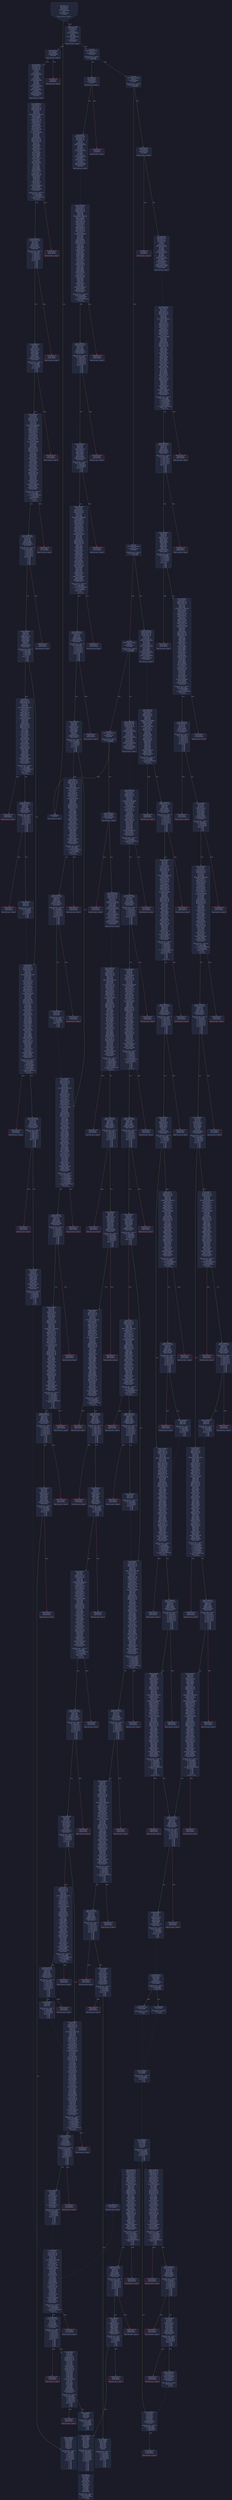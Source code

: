 digraph G {
    node [shape=box, style="filled, rounded", color="#565f89", fontcolor="#c0caf5", fontname="Helvetica", fillcolor="#24283b"];
    edge [color="#414868", fontcolor="#c0caf5", fontname="Helvetica"];
    bgcolor="#1a1b26";
    0 [ label = "[00] PUSH1 60
[02] PUSH1 40
[04] MSTORE
[05] PUSH1 04
[07] CALLDATASIZE
[08] LT
[09] PUSH2 005e
[0c] JUMPI

Stack size req: 0, sizeΔ: 0
" shape = invhouse]
    1 [ label = "[0d] PUSH4 ffffffff
[12] PUSH1 e0
[14] PUSH1 02
[16] EXP
[17] PUSH1 00
[19] CALLDATALOAD
[1a] DIV
[1b] AND
[1c] PUSH4 03e1b3c6
[21] DUP2
[22] EQ
[23] PUSH2 0060
[26] JUMPI

Stack size req: 0, sizeΔ: 1
"]
    2 [ label = "[27] DUP1
[28] PUSH4 1ebf0d11
[2d] EQ
[2e] PUSH2 00a4
[31] JUMPI

Stack size req: 1, sizeΔ: 0
Entry->Op usage:
	0->45:EQ:1
"]
    3 [ label = "[32] DUP1
[33] PUSH4 3c0ab650
[38] EQ
[39] PUSH2 00d6
[3c] JUMPI

Stack size req: 1, sizeΔ: 0
Entry->Op usage:
	0->56:EQ:1
"]
    4 [ label = "[3d] DUP1
[3e] PUSH4 9a22dec5
[43] EQ
[44] PUSH2 0108
[47] JUMPI

Stack size req: 1, sizeΔ: 0
Entry->Op usage:
	0->67:EQ:1
"]
    5 [ label = "[48] DUP1
[49] PUSH4 e50278a6
[4e] EQ
[4f] PUSH2 012c
[52] JUMPI

Stack size req: 1, sizeΔ: 0
Entry->Op usage:
	0->78:EQ:1
"]
    6 [ label = "[53] DUP1
[54] PUSH4 f9a87d4f
[59] EQ
[5a] PUSH2 014f
[5d] JUMPI

Stack size req: 1, sizeΔ: 0
Entry->Op usage:
	0->89:EQ:1
"]
    7 [ label = "[5e] JUMPDEST
[5f] STOP

Stack size req: 0, sizeΔ: 0
" color = "darkblue"]
    8 [ label = "[60] JUMPDEST
[61] CALLVALUE
[62] ISZERO
[63] PUSH2 006b
[66] JUMPI

Stack size req: 0, sizeΔ: 0
"]
    9 [ label = "[67] PUSH1 00
[69] DUP1
[6a] REVERT

Stack size req: 0, sizeΔ: 0
" color = "red"]
    10 [ label = "[6b] JUMPDEST
[6c] PUSH2 0092
[6f] PUSH1 01
[71] PUSH1 a0
[73] PUSH1 02
[75] EXP
[76] SUB
[77] PUSH1 04
[79] CALLDATALOAD
[7a] DUP2
[7b] AND
[7c] SWAP1
[7d] PUSH1 24
[7f] CALLDATALOAD
[80] DUP2
[81] AND
[82] SWAP1
[83] PUSH1 44
[85] CALLDATALOAD
[86] SWAP1
[87] PUSH1 64
[89] CALLDATALOAD
[8a] AND
[8b] PUSH1 84
[8d] CALLDATALOAD
[8e] PUSH2 0181
[91] JUMP

Stack size req: 0, sizeΔ: 6
"]
    11 [ label = "[92] JUMPDEST
[93] PUSH1 40
[95] MLOAD
[96] SWAP1
[97] DUP2
[98] MSTORE
[99] PUSH1 20
[9b] ADD
[9c] PUSH1 40
[9e] MLOAD
[9f] DUP1
[a0] SWAP2
[a1] SUB
[a2] SWAP1
[a3] RETURN

Stack size req: 1, sizeΔ: -1
Entry->Op usage:
	0->152:MSTORE:1
Entry->Exit:
	0->😵
" color = "darkblue"]
    12 [ label = "[a4] JUMPDEST
[a5] CALLVALUE
[a6] ISZERO
[a7] PUSH2 00af
[aa] JUMPI

Stack size req: 0, sizeΔ: 0
"]
    13 [ label = "[ab] PUSH1 00
[ad] DUP1
[ae] REVERT

Stack size req: 0, sizeΔ: 0
" color = "red"]
    14 [ label = "[af] JUMPDEST
[b0] PUSH2 0092
[b3] PUSH1 01
[b5] PUSH1 a0
[b7] PUSH1 02
[b9] EXP
[ba] SUB
[bb] PUSH1 04
[bd] CALLDATALOAD
[be] DUP2
[bf] AND
[c0] SWAP1
[c1] PUSH1 24
[c3] CALLDATALOAD
[c4] DUP2
[c5] AND
[c6] SWAP1
[c7] PUSH1 44
[c9] CALLDATALOAD
[ca] SWAP1
[cb] PUSH1 64
[cd] CALLDATALOAD
[ce] AND
[cf] PUSH1 84
[d1] CALLDATALOAD
[d2] PUSH2 03a0
[d5] JUMP

Stack size req: 0, sizeΔ: 6
"]
    15 [ label = "[d6] JUMPDEST
[d7] CALLVALUE
[d8] ISZERO
[d9] PUSH2 00e1
[dc] JUMPI

Stack size req: 0, sizeΔ: 0
"]
    16 [ label = "[dd] PUSH1 00
[df] DUP1
[e0] REVERT

Stack size req: 0, sizeΔ: 0
" color = "red"]
    17 [ label = "[e1] JUMPDEST
[e2] PUSH2 0092
[e5] PUSH1 01
[e7] PUSH1 a0
[e9] PUSH1 02
[eb] EXP
[ec] SUB
[ed] PUSH1 04
[ef] CALLDATALOAD
[f0] DUP2
[f1] AND
[f2] SWAP1
[f3] PUSH1 24
[f5] CALLDATALOAD
[f6] DUP2
[f7] AND
[f8] SWAP1
[f9] PUSH1 44
[fb] CALLDATALOAD
[fc] SWAP1
[fd] PUSH1 64
[ff] CALLDATALOAD
[0100] AND
[0101] PUSH1 84
[0103] CALLDATALOAD
[0104] PUSH2 062e
[0107] JUMP

Stack size req: 0, sizeΔ: 6
"]
    18 [ label = "[0108] JUMPDEST
[0109] PUSH2 0092
[010c] PUSH1 01
[010e] PUSH1 a0
[0110] PUSH1 02
[0112] EXP
[0113] SUB
[0114] PUSH1 04
[0116] CALLDATALOAD
[0117] DUP2
[0118] AND
[0119] SWAP1
[011a] PUSH1 24
[011c] CALLDATALOAD
[011d] DUP2
[011e] AND
[011f] SWAP1
[0120] PUSH1 44
[0122] CALLDATALOAD
[0123] SWAP1
[0124] PUSH1 64
[0126] CALLDATALOAD
[0127] AND
[0128] PUSH2 09cb
[012b] JUMP

Stack size req: 0, sizeΔ: 5
"]
    19 [ label = "[012c] JUMPDEST
[012d] PUSH2 0092
[0130] PUSH1 01
[0132] PUSH1 a0
[0134] PUSH1 02
[0136] EXP
[0137] SUB
[0138] PUSH1 04
[013a] CALLDATALOAD
[013b] DUP2
[013c] AND
[013d] SWAP1
[013e] PUSH1 24
[0140] CALLDATALOAD
[0141] DUP2
[0142] AND
[0143] SWAP1
[0144] PUSH1 44
[0146] CALLDATALOAD
[0147] AND
[0148] PUSH1 64
[014a] CALLDATALOAD
[014b] PUSH2 0c87
[014e] JUMP

Stack size req: 0, sizeΔ: 5
"]
    20 [ label = "[014f] JUMPDEST
[0150] CALLVALUE
[0151] ISZERO
[0152] PUSH2 015a
[0155] JUMPI

Stack size req: 0, sizeΔ: 0
"]
    21 [ label = "[0156] PUSH1 00
[0158] DUP1
[0159] REVERT

Stack size req: 0, sizeΔ: 0
" color = "red"]
    22 [ label = "[015a] JUMPDEST
[015b] PUSH2 0092
[015e] PUSH1 01
[0160] PUSH1 a0
[0162] PUSH1 02
[0164] EXP
[0165] SUB
[0166] PUSH1 04
[0168] CALLDATALOAD
[0169] DUP2
[016a] AND
[016b] SWAP1
[016c] PUSH1 24
[016e] CALLDATALOAD
[016f] DUP2
[0170] AND
[0171] SWAP1
[0172] PUSH1 44
[0174] CALLDATALOAD
[0175] SWAP1
[0176] PUSH1 64
[0178] CALLDATALOAD
[0179] AND
[017a] PUSH1 84
[017c] CALLDATALOAD
[017d] PUSH2 0ed7
[0180] JUMP

Stack size req: 0, sizeΔ: 6
"]
    23 [ label = "[0181] JUMPDEST
[0182] PUSH1 00
[0184] DUP5
[0185] PUSH1 01
[0187] PUSH1 a0
[0189] PUSH1 02
[018b] EXP
[018c] SUB
[018d] AND
[018e] PUSH4 23b872dd
[0193] CALLER
[0194] ADDRESS
[0195] DUP8
[0196] PUSH1 00
[0198] PUSH1 40
[019a] MLOAD
[019b] PUSH1 20
[019d] ADD
[019e] MSTORE
[019f] PUSH1 40
[01a1] MLOAD
[01a2] PUSH1 e0
[01a4] PUSH1 02
[01a6] EXP
[01a7] PUSH4 ffffffff
[01ac] DUP7
[01ad] AND
[01ae] MUL
[01af] DUP2
[01b0] MSTORE
[01b1] PUSH1 01
[01b3] PUSH1 a0
[01b5] PUSH1 02
[01b7] EXP
[01b8] SUB
[01b9] SWAP4
[01ba] DUP5
[01bb] AND
[01bc] PUSH1 04
[01be] DUP3
[01bf] ADD
[01c0] MSTORE
[01c1] SWAP2
[01c2] SWAP1
[01c3] SWAP3
[01c4] AND
[01c5] PUSH1 24
[01c7] DUP3
[01c8] ADD
[01c9] MSTORE
[01ca] PUSH1 44
[01cc] DUP2
[01cd] ADD
[01ce] SWAP2
[01cf] SWAP1
[01d0] SWAP2
[01d1] MSTORE
[01d2] PUSH1 64
[01d4] ADD
[01d5] PUSH1 20
[01d7] PUSH1 40
[01d9] MLOAD
[01da] DUP1
[01db] DUP4
[01dc] SUB
[01dd] DUP2
[01de] PUSH1 00
[01e0] DUP8
[01e1] DUP1
[01e2] EXTCODESIZE
[01e3] ISZERO
[01e4] ISZERO
[01e5] PUSH2 01ed
[01e8] JUMPI

Stack size req: 4, sizeΔ: 10
Entry->Op usage:
	2->465:MSTORE:1
	3->397:AND:1
	3->482:EXTCODESIZE:0
Entry->Exit:
	3->0, 8, 13
"]
    24 [ label = "[01e9] PUSH1 00
[01eb] DUP1
[01ec] REVERT

Stack size req: 0, sizeΔ: 0
" color = "red"]
    25 [ label = "[01ed] JUMPDEST
[01ee] PUSH2 02c6
[01f1] GAS
[01f2] SUB
[01f3] CALL
[01f4] ISZERO
[01f5] ISZERO
[01f6] PUSH2 01fe
[01f9] JUMPI

Stack size req: 6, sizeΔ: -6
Entry->Op usage:
	0->499:CALL:1
	1->499:CALL:2
	2->499:CALL:3
	3->499:CALL:4
	4->499:CALL:5
	5->499:CALL:6
Entry->Exit:
	0->😵
	1->😵
	2->😵
	3->😵
	4->😵
	5->😵
"]
    26 [ label = "[01fa] PUSH1 00
[01fc] DUP1
[01fd] REVERT

Stack size req: 0, sizeΔ: 0
" color = "red"]
    27 [ label = "[01fe] JUMPDEST
[01ff] POP
[0200] POP
[0201] POP
[0202] PUSH1 40
[0204] MLOAD
[0205] DUP1
[0206] MLOAD
[0207] SWAP1
[0208] POP
[0209] ISZERO
[020a] ISZERO
[020b] PUSH2 0213
[020e] JUMPI

Stack size req: 3, sizeΔ: -3
Entry->Op usage:
	0->511:POP:0
	1->512:POP:0
	2->513:POP:0
Entry->Exit:
	0->😵
	1->😵
	2->😵
"]
    28 [ label = "[020f] PUSH1 00
[0211] DUP1
[0212] REVERT

Stack size req: 0, sizeΔ: 0
" color = "red"]
    29 [ label = "[0213] JUMPDEST
[0214] DUP4
[0215] DUP6
[0216] PUSH1 01
[0218] PUSH1 a0
[021a] PUSH1 02
[021c] EXP
[021d] SUB
[021e] AND
[021f] PUSH4 dd62ed3e
[0224] ADDRESS
[0225] DUP10
[0226] PUSH1 00
[0228] PUSH1 40
[022a] MLOAD
[022b] PUSH1 20
[022d] ADD
[022e] MSTORE
[022f] PUSH1 40
[0231] MLOAD
[0232] PUSH1 e0
[0234] PUSH1 02
[0236] EXP
[0237] PUSH4 ffffffff
[023c] DUP6
[023d] AND
[023e] MUL
[023f] DUP2
[0240] MSTORE
[0241] PUSH1 01
[0243] PUSH1 a0
[0245] PUSH1 02
[0247] EXP
[0248] SUB
[0249] SWAP3
[024a] DUP4
[024b] AND
[024c] PUSH1 04
[024e] DUP3
[024f] ADD
[0250] MSTORE
[0251] SWAP2
[0252] AND
[0253] PUSH1 24
[0255] DUP3
[0256] ADD
[0257] MSTORE
[0258] PUSH1 44
[025a] ADD
[025b] PUSH1 20
[025d] PUSH1 40
[025f] MLOAD
[0260] DUP1
[0261] DUP4
[0262] SUB
[0263] DUP2
[0264] PUSH1 00
[0266] DUP8
[0267] DUP1
[0268] EXTCODESIZE
[0269] ISZERO
[026a] ISZERO
[026b] PUSH2 0273
[026e] JUMPI

Stack size req: 6, sizeΔ: 10
Entry->Op usage:
	4->542:AND:1
	4->616:EXTCODESIZE:0
	5->594:AND:1
	5->599:MSTORE:1
Entry->Exit:
	3->9, 13
	4->0, 8, 14
"]
    30 [ label = "[026f] PUSH1 00
[0271] DUP1
[0272] REVERT

Stack size req: 0, sizeΔ: 0
" color = "red"]
    31 [ label = "[0273] JUMPDEST
[0274] PUSH2 02c6
[0277] GAS
[0278] SUB
[0279] CALL
[027a] ISZERO
[027b] ISZERO
[027c] PUSH2 0284
[027f] JUMPI

Stack size req: 6, sizeΔ: -6
Entry->Op usage:
	0->633:CALL:1
	1->633:CALL:2
	2->633:CALL:3
	3->633:CALL:4
	4->633:CALL:5
	5->633:CALL:6
Entry->Exit:
	0->😵
	1->😵
	2->😵
	3->😵
	4->😵
	5->😵
"]
    32 [ label = "[0280] PUSH1 00
[0282] DUP1
[0283] REVERT

Stack size req: 0, sizeΔ: 0
" color = "red"]
    33 [ label = "[0284] JUMPDEST
[0285] POP
[0286] POP
[0287] POP
[0288] PUSH1 40
[028a] MLOAD
[028b] DUP1
[028c] MLOAD
[028d] SWAP1
[028e] POP
[028f] LT
[0290] ISZERO
[0291] PUSH2 02ff
[0294] JUMPI

Stack size req: 4, sizeΔ: -4
Entry->Op usage:
	0->645:POP:0
	1->646:POP:0
	2->647:POP:0
	3->655:LT:1
Entry->Exit:
	0->😵
	1->😵
	2->😵
	3->😵
"]
    34 [ label = "[0295] DUP5
[0296] PUSH1 01
[0298] PUSH1 a0
[029a] PUSH1 02
[029c] EXP
[029d] SUB
[029e] AND
[029f] PUSH4 095ea7b3
[02a4] DUP8
[02a5] PUSH1 00
[02a7] NOT
[02a8] PUSH1 40
[02aa] MLOAD
[02ab] PUSH1 e0
[02ad] PUSH1 02
[02af] EXP
[02b0] PUSH4 ffffffff
[02b5] DUP6
[02b6] AND
[02b7] MUL
[02b8] DUP2
[02b9] MSTORE
[02ba] PUSH1 01
[02bc] PUSH1 a0
[02be] PUSH1 02
[02c0] EXP
[02c1] SUB
[02c2] SWAP1
[02c3] SWAP3
[02c4] AND
[02c5] PUSH1 04
[02c7] DUP4
[02c8] ADD
[02c9] MSTORE
[02ca] PUSH1 24
[02cc] DUP3
[02cd] ADD
[02ce] MSTORE
[02cf] PUSH1 44
[02d1] ADD
[02d2] PUSH1 00
[02d4] PUSH1 40
[02d6] MLOAD
[02d7] DUP1
[02d8] DUP4
[02d9] SUB
[02da] DUP2
[02db] PUSH1 00
[02dd] DUP8
[02de] DUP1
[02df] EXTCODESIZE
[02e0] ISZERO
[02e1] ISZERO
[02e2] PUSH2 02ea
[02e5] JUMPI

Stack size req: 6, sizeΔ: 9
Entry->Op usage:
	4->670:AND:1
	4->735:EXTCODESIZE:0
	5->708:AND:0
	5->713:MSTORE:1
Entry->Exit:
	4->0, 8, 13
"]
    35 [ label = "[02e6] PUSH1 00
[02e8] DUP1
[02e9] REVERT

Stack size req: 0, sizeΔ: 0
" color = "red"]
    36 [ label = "[02ea] JUMPDEST
[02eb] PUSH2 02c6
[02ee] GAS
[02ef] SUB
[02f0] CALL
[02f1] ISZERO
[02f2] ISZERO
[02f3] PUSH2 02fb
[02f6] JUMPI

Stack size req: 6, sizeΔ: -6
Entry->Op usage:
	0->752:CALL:1
	1->752:CALL:2
	2->752:CALL:3
	3->752:CALL:4
	4->752:CALL:5
	5->752:CALL:6
Entry->Exit:
	0->😵
	1->😵
	2->😵
	3->😵
	4->😵
	5->😵
"]
    37 [ label = "[02f7] PUSH1 00
[02f9] DUP1
[02fa] REVERT

Stack size req: 0, sizeΔ: 0
" color = "red"]
    38 [ label = "[02fb] JUMPDEST
[02fc] POP
[02fd] POP
[02fe] POP

Stack size req: 3, sizeΔ: -3
Entry->Op usage:
	0->764:POP:0
	1->765:POP:0
	2->766:POP:0
Entry->Exit:
	0->😵
	1->😵
	2->😵
"]
    39 [ label = "[02ff] JUMPDEST
[0300] DUP6
[0301] PUSH1 01
[0303] PUSH1 a0
[0305] PUSH1 02
[0307] EXP
[0308] SUB
[0309] AND
[030a] PUSH4 0621b4f6
[030f] DUP7
[0310] DUP7
[0311] DUP7
[0312] DUP7
[0313] PUSH1 00
[0315] PUSH1 40
[0317] MLOAD
[0318] PUSH1 20
[031a] ADD
[031b] MSTORE
[031c] PUSH1 40
[031e] MLOAD
[031f] PUSH1 e0
[0321] PUSH1 02
[0323] EXP
[0324] PUSH4 ffffffff
[0329] DUP8
[032a] AND
[032b] MUL
[032c] DUP2
[032d] MSTORE
[032e] PUSH1 01
[0330] PUSH1 a0
[0332] PUSH1 02
[0334] EXP
[0335] SUB
[0336] SWAP5
[0337] DUP6
[0338] AND
[0339] PUSH1 04
[033b] DUP3
[033c] ADD
[033d] MSTORE
[033e] PUSH1 24
[0340] DUP2
[0341] ADD
[0342] SWAP4
[0343] SWAP1
[0344] SWAP4
[0345] MSTORE
[0346] SWAP3
[0347] AND
[0348] PUSH1 44
[034a] DUP3
[034b] ADD
[034c] MSTORE
[034d] PUSH1 64
[034f] DUP2
[0350] ADD
[0351] SWAP2
[0352] SWAP1
[0353] SWAP2
[0354] MSTORE
[0355] PUSH1 84
[0357] ADD
[0358] PUSH1 20
[035a] PUSH1 40
[035c] MLOAD
[035d] DUP1
[035e] DUP4
[035f] SUB
[0360] DUP2
[0361] PUSH1 00
[0363] DUP8
[0364] DUP1
[0365] EXTCODESIZE
[0366] ISZERO
[0367] ISZERO
[0368] PUSH2 0370
[036b] JUMPI

Stack size req: 6, sizeΔ: 9
Entry->Op usage:
	1->852:MSTORE:1
	2->839:AND:1
	2->844:MSTORE:1
	3->837:MSTORE:1
	4->824:AND:1
	4->829:MSTORE:1
	5->777:AND:1
	5->869:EXTCODESIZE:0
Entry->Exit:
	5->0, 8, 14
"]
    40 [ label = "[036c] PUSH1 00
[036e] DUP1
[036f] REVERT

Stack size req: 0, sizeΔ: 0
" color = "red"]
    41 [ label = "[0370] JUMPDEST
[0371] PUSH2 02c6
[0374] GAS
[0375] SUB
[0376] CALL
[0377] ISZERO
[0378] ISZERO
[0379] PUSH2 0381
[037c] JUMPI

Stack size req: 6, sizeΔ: -6
Entry->Op usage:
	0->886:CALL:1
	1->886:CALL:2
	2->886:CALL:3
	3->886:CALL:4
	4->886:CALL:5
	5->886:CALL:6
Entry->Exit:
	0->😵
	1->😵
	2->😵
	3->😵
	4->😵
	5->😵
"]
    42 [ label = "[037d] PUSH1 00
[037f] DUP1
[0380] REVERT

Stack size req: 0, sizeΔ: 0
" color = "red"]
    43 [ label = "[0381] JUMPDEST
[0382] POP
[0383] POP
[0384] POP
[0385] PUSH1 40
[0387] MLOAD
[0388] DUP1
[0389] MLOAD
[038a] SWAP1
[038b] POP
[038c] SWAP1
[038d] POP
[038e] PUSH2 0397
[0391] DUP4
[0392] DUP3
[0393] PUSH2 117d
[0396] JUMP

Stack size req: 6, sizeΔ: 0
Entry->Op usage:
	0->898:POP:0
	1->899:POP:0
	2->900:POP:0
	3->909:POP:0
Entry->Exit:
	0->😵
	1->😵
	2->😵
	3->😵
	5->1, 5
"]
    44 [ label = "[0397] JUMPDEST
[0398] SWAP6
[0399] SWAP5
[039a] POP
[039b] POP
[039c] POP
[039d] POP
[039e] POP
[039f] JUMP
Indirect!

Stack size req: 7, sizeΔ: -6
Entry->Op usage:
	1->923:POP:0
	2->924:POP:0
	3->925:POP:0
	4->926:POP:0
	5->922:POP:0
	6->927:JUMP:0
Entry->Exit:
	0->0
	1->😵
	2->😵
	3->😵
	4->😵
	5->😵
	6->😵
" color = "teal"]
    45 [ label = "[03a0] JUMPDEST
[03a1] PUSH1 00
[03a3] DUP5
[03a4] PUSH1 01
[03a6] PUSH1 a0
[03a8] PUSH1 02
[03aa] EXP
[03ab] SUB
[03ac] AND
[03ad] PUSH4 23b872dd
[03b2] CALLER
[03b3] ADDRESS
[03b4] DUP8
[03b5] PUSH1 00
[03b7] PUSH1 40
[03b9] MLOAD
[03ba] PUSH1 20
[03bc] ADD
[03bd] MSTORE
[03be] PUSH1 40
[03c0] MLOAD
[03c1] PUSH1 e0
[03c3] PUSH1 02
[03c5] EXP
[03c6] PUSH4 ffffffff
[03cb] DUP7
[03cc] AND
[03cd] MUL
[03ce] DUP2
[03cf] MSTORE
[03d0] PUSH1 01
[03d2] PUSH1 a0
[03d4] PUSH1 02
[03d6] EXP
[03d7] SUB
[03d8] SWAP4
[03d9] DUP5
[03da] AND
[03db] PUSH1 04
[03dd] DUP3
[03de] ADD
[03df] MSTORE
[03e0] SWAP2
[03e1] SWAP1
[03e2] SWAP3
[03e3] AND
[03e4] PUSH1 24
[03e6] DUP3
[03e7] ADD
[03e8] MSTORE
[03e9] PUSH1 44
[03eb] DUP2
[03ec] ADD
[03ed] SWAP2
[03ee] SWAP1
[03ef] SWAP2
[03f0] MSTORE
[03f1] PUSH1 64
[03f3] ADD
[03f4] PUSH1 20
[03f6] PUSH1 40
[03f8] MLOAD
[03f9] DUP1
[03fa] DUP4
[03fb] SUB
[03fc] DUP2
[03fd] PUSH1 00
[03ff] DUP8
[0400] DUP1
[0401] EXTCODESIZE
[0402] ISZERO
[0403] ISZERO
[0404] PUSH2 040c
[0407] JUMPI

Stack size req: 4, sizeΔ: 10
Entry->Op usage:
	2->1008:MSTORE:1
	3->940:AND:1
	3->1025:EXTCODESIZE:0
Entry->Exit:
	3->0, 8, 13
"]
    46 [ label = "[0408] PUSH1 00
[040a] DUP1
[040b] REVERT

Stack size req: 0, sizeΔ: 0
" color = "red"]
    47 [ label = "[040c] JUMPDEST
[040d] PUSH2 02c6
[0410] GAS
[0411] SUB
[0412] CALL
[0413] ISZERO
[0414] ISZERO
[0415] PUSH2 041d
[0418] JUMPI

Stack size req: 6, sizeΔ: -6
Entry->Op usage:
	0->1042:CALL:1
	1->1042:CALL:2
	2->1042:CALL:3
	3->1042:CALL:4
	4->1042:CALL:5
	5->1042:CALL:6
Entry->Exit:
	0->😵
	1->😵
	2->😵
	3->😵
	4->😵
	5->😵
"]
    48 [ label = "[0419] PUSH1 00
[041b] DUP1
[041c] REVERT

Stack size req: 0, sizeΔ: 0
" color = "red"]
    49 [ label = "[041d] JUMPDEST
[041e] POP
[041f] POP
[0420] POP
[0421] PUSH1 40
[0423] MLOAD
[0424] DUP1
[0425] MLOAD
[0426] SWAP1
[0427] POP
[0428] ISZERO
[0429] ISZERO
[042a] PUSH2 0432
[042d] JUMPI

Stack size req: 3, sizeΔ: -3
Entry->Op usage:
	0->1054:POP:0
	1->1055:POP:0
	2->1056:POP:0
Entry->Exit:
	0->😵
	1->😵
	2->😵
"]
    50 [ label = "[042e] PUSH1 00
[0430] DUP1
[0431] REVERT

Stack size req: 0, sizeΔ: 0
" color = "red"]
    51 [ label = "[0432] JUMPDEST
[0433] DUP4
[0434] DUP6
[0435] PUSH1 01
[0437] PUSH1 a0
[0439] PUSH1 02
[043b] EXP
[043c] SUB
[043d] AND
[043e] PUSH4 dd62ed3e
[0443] ADDRESS
[0444] DUP10
[0445] PUSH1 00
[0447] PUSH1 40
[0449] MLOAD
[044a] PUSH1 20
[044c] ADD
[044d] MSTORE
[044e] PUSH1 40
[0450] MLOAD
[0451] PUSH1 e0
[0453] PUSH1 02
[0455] EXP
[0456] PUSH4 ffffffff
[045b] DUP6
[045c] AND
[045d] MUL
[045e] DUP2
[045f] MSTORE
[0460] PUSH1 01
[0462] PUSH1 a0
[0464] PUSH1 02
[0466] EXP
[0467] SUB
[0468] SWAP3
[0469] DUP4
[046a] AND
[046b] PUSH1 04
[046d] DUP3
[046e] ADD
[046f] MSTORE
[0470] SWAP2
[0471] AND
[0472] PUSH1 24
[0474] DUP3
[0475] ADD
[0476] MSTORE
[0477] PUSH1 44
[0479] ADD
[047a] PUSH1 20
[047c] PUSH1 40
[047e] MLOAD
[047f] DUP1
[0480] DUP4
[0481] SUB
[0482] DUP2
[0483] PUSH1 00
[0485] DUP8
[0486] DUP1
[0487] EXTCODESIZE
[0488] ISZERO
[0489] ISZERO
[048a] PUSH2 0492
[048d] JUMPI

Stack size req: 6, sizeΔ: 10
Entry->Op usage:
	4->1085:AND:1
	4->1159:EXTCODESIZE:0
	5->1137:AND:1
	5->1142:MSTORE:1
Entry->Exit:
	3->9, 13
	4->0, 8, 14
"]
    52 [ label = "[048e] PUSH1 00
[0490] DUP1
[0491] REVERT

Stack size req: 0, sizeΔ: 0
" color = "red"]
    53 [ label = "[0492] JUMPDEST
[0493] PUSH2 02c6
[0496] GAS
[0497] SUB
[0498] CALL
[0499] ISZERO
[049a] ISZERO
[049b] PUSH2 04a3
[049e] JUMPI

Stack size req: 6, sizeΔ: -6
Entry->Op usage:
	0->1176:CALL:1
	1->1176:CALL:2
	2->1176:CALL:3
	3->1176:CALL:4
	4->1176:CALL:5
	5->1176:CALL:6
Entry->Exit:
	0->😵
	1->😵
	2->😵
	3->😵
	4->😵
	5->😵
"]
    54 [ label = "[049f] PUSH1 00
[04a1] DUP1
[04a2] REVERT

Stack size req: 0, sizeΔ: 0
" color = "red"]
    55 [ label = "[04a3] JUMPDEST
[04a4] POP
[04a5] POP
[04a6] POP
[04a7] PUSH1 40
[04a9] MLOAD
[04aa] DUP1
[04ab] MLOAD
[04ac] SWAP1
[04ad] POP
[04ae] LT
[04af] ISZERO
[04b0] PUSH2 051e
[04b3] JUMPI

Stack size req: 4, sizeΔ: -4
Entry->Op usage:
	0->1188:POP:0
	1->1189:POP:0
	2->1190:POP:0
	3->1198:LT:1
Entry->Exit:
	0->😵
	1->😵
	2->😵
	3->😵
"]
    56 [ label = "[04b4] DUP5
[04b5] PUSH1 01
[04b7] PUSH1 a0
[04b9] PUSH1 02
[04bb] EXP
[04bc] SUB
[04bd] AND
[04be] PUSH4 095ea7b3
[04c3] DUP8
[04c4] PUSH1 00
[04c6] NOT
[04c7] PUSH1 40
[04c9] MLOAD
[04ca] PUSH1 e0
[04cc] PUSH1 02
[04ce] EXP
[04cf] PUSH4 ffffffff
[04d4] DUP6
[04d5] AND
[04d6] MUL
[04d7] DUP2
[04d8] MSTORE
[04d9] PUSH1 01
[04db] PUSH1 a0
[04dd] PUSH1 02
[04df] EXP
[04e0] SUB
[04e1] SWAP1
[04e2] SWAP3
[04e3] AND
[04e4] PUSH1 04
[04e6] DUP4
[04e7] ADD
[04e8] MSTORE
[04e9] PUSH1 24
[04eb] DUP3
[04ec] ADD
[04ed] MSTORE
[04ee] PUSH1 44
[04f0] ADD
[04f1] PUSH1 00
[04f3] PUSH1 40
[04f5] MLOAD
[04f6] DUP1
[04f7] DUP4
[04f8] SUB
[04f9] DUP2
[04fa] PUSH1 00
[04fc] DUP8
[04fd] DUP1
[04fe] EXTCODESIZE
[04ff] ISZERO
[0500] ISZERO
[0501] PUSH2 0509
[0504] JUMPI

Stack size req: 6, sizeΔ: 9
Entry->Op usage:
	4->1213:AND:1
	4->1278:EXTCODESIZE:0
	5->1251:AND:0
	5->1256:MSTORE:1
Entry->Exit:
	4->0, 8, 13
"]
    57 [ label = "[0505] PUSH1 00
[0507] DUP1
[0508] REVERT

Stack size req: 0, sizeΔ: 0
" color = "red"]
    58 [ label = "[0509] JUMPDEST
[050a] PUSH2 02c6
[050d] GAS
[050e] SUB
[050f] CALL
[0510] ISZERO
[0511] ISZERO
[0512] PUSH2 051a
[0515] JUMPI

Stack size req: 6, sizeΔ: -6
Entry->Op usage:
	0->1295:CALL:1
	1->1295:CALL:2
	2->1295:CALL:3
	3->1295:CALL:4
	4->1295:CALL:5
	5->1295:CALL:6
Entry->Exit:
	0->😵
	1->😵
	2->😵
	3->😵
	4->😵
	5->😵
"]
    59 [ label = "[0516] PUSH1 00
[0518] DUP1
[0519] REVERT

Stack size req: 0, sizeΔ: 0
" color = "red"]
    60 [ label = "[051a] JUMPDEST
[051b] POP
[051c] POP
[051d] POP

Stack size req: 3, sizeΔ: -3
Entry->Op usage:
	0->1307:POP:0
	1->1308:POP:0
	2->1309:POP:0
Entry->Exit:
	0->😵
	1->😵
	2->😵
"]
    61 [ label = "[051e] JUMPDEST
[051f] DUP6
[0520] PUSH1 01
[0522] PUSH1 a0
[0524] PUSH1 02
[0526] EXP
[0527] SUB
[0528] AND
[0529] PUSH4 0621b4f6
[052e] DUP7
[052f] DUP7
[0530] DUP7
[0531] DUP7
[0532] PUSH1 00
[0534] PUSH1 40
[0536] MLOAD
[0537] PUSH1 20
[0539] ADD
[053a] MSTORE
[053b] PUSH1 40
[053d] MLOAD
[053e] PUSH1 e0
[0540] PUSH1 02
[0542] EXP
[0543] PUSH4 ffffffff
[0548] DUP8
[0549] AND
[054a] MUL
[054b] DUP2
[054c] MSTORE
[054d] PUSH1 01
[054f] PUSH1 a0
[0551] PUSH1 02
[0553] EXP
[0554] SUB
[0555] SWAP5
[0556] DUP6
[0557] AND
[0558] PUSH1 04
[055a] DUP3
[055b] ADD
[055c] MSTORE
[055d] PUSH1 24
[055f] DUP2
[0560] ADD
[0561] SWAP4
[0562] SWAP1
[0563] SWAP4
[0564] MSTORE
[0565] SWAP3
[0566] AND
[0567] PUSH1 44
[0569] DUP3
[056a] ADD
[056b] MSTORE
[056c] PUSH1 64
[056e] DUP2
[056f] ADD
[0570] SWAP2
[0571] SWAP1
[0572] SWAP2
[0573] MSTORE
[0574] PUSH1 84
[0576] ADD
[0577] PUSH1 20
[0579] PUSH1 40
[057b] MLOAD
[057c] DUP1
[057d] DUP4
[057e] SUB
[057f] DUP2
[0580] PUSH1 00
[0582] DUP8
[0583] DUP1
[0584] EXTCODESIZE
[0585] ISZERO
[0586] ISZERO
[0587] PUSH2 058f
[058a] JUMPI

Stack size req: 6, sizeΔ: 9
Entry->Op usage:
	1->1395:MSTORE:1
	2->1382:AND:1
	2->1387:MSTORE:1
	3->1380:MSTORE:1
	4->1367:AND:1
	4->1372:MSTORE:1
	5->1320:AND:1
	5->1412:EXTCODESIZE:0
Entry->Exit:
	5->0, 8, 14
"]
    62 [ label = "[058b] PUSH1 00
[058d] DUP1
[058e] REVERT

Stack size req: 0, sizeΔ: 0
" color = "red"]
    63 [ label = "[058f] JUMPDEST
[0590] PUSH2 02c6
[0593] GAS
[0594] SUB
[0595] CALL
[0596] ISZERO
[0597] ISZERO
[0598] PUSH2 05a0
[059b] JUMPI

Stack size req: 6, sizeΔ: -6
Entry->Op usage:
	0->1429:CALL:1
	1->1429:CALL:2
	2->1429:CALL:3
	3->1429:CALL:4
	4->1429:CALL:5
	5->1429:CALL:6
Entry->Exit:
	0->😵
	1->😵
	2->😵
	3->😵
	4->😵
	5->😵
"]
    64 [ label = "[059c] PUSH1 00
[059e] DUP1
[059f] REVERT

Stack size req: 0, sizeΔ: 0
" color = "red"]
    65 [ label = "[05a0] JUMPDEST
[05a1] POP
[05a2] POP
[05a3] POP
[05a4] PUSH1 40
[05a6] MLOAD
[05a7] DUP1
[05a8] MLOAD
[05a9] SWAP2
[05aa] POP
[05ab] POP
[05ac] PUSH1 01
[05ae] PUSH1 a0
[05b0] PUSH1 02
[05b2] EXP
[05b3] SUB
[05b4] DUP4
[05b5] AND
[05b6] PUSH4 a9059cbb
[05bb] CALLER
[05bc] DUP4
[05bd] PUSH1 00
[05bf] PUSH1 40
[05c1] MLOAD
[05c2] PUSH1 20
[05c4] ADD
[05c5] MSTORE
[05c6] PUSH1 40
[05c8] MLOAD
[05c9] PUSH1 e0
[05cb] PUSH1 02
[05cd] EXP
[05ce] PUSH4 ffffffff
[05d3] DUP6
[05d4] AND
[05d5] MUL
[05d6] DUP2
[05d7] MSTORE
[05d8] PUSH1 01
[05da] PUSH1 a0
[05dc] PUSH1 02
[05de] EXP
[05df] SUB
[05e0] SWAP1
[05e1] SWAP3
[05e2] AND
[05e3] PUSH1 04
[05e5] DUP4
[05e6] ADD
[05e7] MSTORE
[05e8] PUSH1 24
[05ea] DUP3
[05eb] ADD
[05ec] MSTORE
[05ed] PUSH1 44
[05ef] ADD
[05f0] PUSH1 20
[05f2] PUSH1 40
[05f4] MLOAD
[05f5] DUP1
[05f6] DUP4
[05f7] SUB
[05f8] DUP2
[05f9] PUSH1 00
[05fb] DUP8
[05fc] DUP1
[05fd] EXTCODESIZE
[05fe] ISZERO
[05ff] ISZERO
[0600] PUSH2 0608
[0603] JUMPI

Stack size req: 6, sizeΔ: 6
Entry->Op usage:
	0->1441:POP:0
	1->1442:POP:0
	2->1443:POP:0
	3->1450:POP:0
	5->1461:AND:0
	5->1533:EXTCODESIZE:0
Entry->Exit:
	0->😵
	1->😵
	2->😵
	3->😵
	5->0, 8, 11
"]
    66 [ label = "[0604] PUSH1 00
[0606] DUP1
[0607] REVERT

Stack size req: 0, sizeΔ: 0
" color = "red"]
    67 [ label = "[0608] JUMPDEST
[0609] PUSH2 02c6
[060c] GAS
[060d] SUB
[060e] CALL
[060f] ISZERO
[0610] ISZERO
[0611] PUSH2 0619
[0614] JUMPI

Stack size req: 6, sizeΔ: -6
Entry->Op usage:
	0->1550:CALL:1
	1->1550:CALL:2
	2->1550:CALL:3
	3->1550:CALL:4
	4->1550:CALL:5
	5->1550:CALL:6
Entry->Exit:
	0->😵
	1->😵
	2->😵
	3->😵
	4->😵
	5->😵
"]
    68 [ label = "[0615] PUSH1 00
[0617] DUP1
[0618] REVERT

Stack size req: 0, sizeΔ: 0
" color = "red"]
    69 [ label = "[0619] JUMPDEST
[061a] POP
[061b] POP
[061c] POP
[061d] PUSH1 40
[061f] MLOAD
[0620] DUP1
[0621] MLOAD
[0622] SWAP1
[0623] POP
[0624] ISZERO
[0625] ISZERO
[0626] PUSH2 0397
[0629] JUMPI

Stack size req: 3, sizeΔ: -3
Entry->Op usage:
	0->1562:POP:0
	1->1563:POP:0
	2->1564:POP:0
Entry->Exit:
	0->😵
	1->😵
	2->😵
"]
    70 [ label = "[062a] PUSH1 00
[062c] DUP1
[062d] REVERT

Stack size req: 0, sizeΔ: 0
" color = "red"]
    71 [ label = "[062e] JUMPDEST
[062f] PUSH1 00
[0631] DUP1
[0632] DUP7
[0633] PUSH1 01
[0635] PUSH1 a0
[0637] PUSH1 02
[0639] EXP
[063a] SUB
[063b] AND
[063c] PUSH4 ff1fd974
[0641] DUP6
[0642] DUP9
[0643] DUP9
[0644] PUSH1 00
[0646] PUSH1 40
[0648] MLOAD
[0649] PUSH1 20
[064b] ADD
[064c] MSTORE
[064d] PUSH1 40
[064f] MLOAD
[0650] PUSH1 e0
[0652] PUSH1 02
[0654] EXP
[0655] PUSH4 ffffffff
[065a] DUP7
[065b] AND
[065c] MUL
[065d] DUP2
[065e] MSTORE
[065f] PUSH1 01
[0661] PUSH1 a0
[0663] PUSH1 02
[0665] EXP
[0666] SUB
[0667] SWAP4
[0668] DUP5
[0669] AND
[066a] PUSH1 04
[066c] DUP3
[066d] ADD
[066e] MSTORE
[066f] SWAP2
[0670] SWAP1
[0671] SWAP3
[0672] AND
[0673] PUSH1 24
[0675] DUP3
[0676] ADD
[0677] MSTORE
[0678] PUSH1 44
[067a] DUP2
[067b] ADD
[067c] SWAP2
[067d] SWAP1
[067e] SWAP2
[067f] MSTORE
[0680] PUSH1 64
[0682] ADD
[0683] PUSH1 20
[0685] PUSH1 40
[0687] MLOAD
[0688] DUP1
[0689] DUP4
[068a] SUB
[068b] DUP2
[068c] PUSH1 00
[068e] DUP8
[068f] DUP1
[0690] EXTCODESIZE
[0691] ISZERO
[0692] ISZERO
[0693] PUSH2 069b
[0696] JUMPI

Stack size req: 5, sizeΔ: 11
Entry->Op usage:
	1->1641:AND:1
	1->1646:MSTORE:1
	2->1663:MSTORE:1
	3->1650:AND:1
	3->1655:MSTORE:1
	4->1595:AND:1
	4->1680:EXTCODESIZE:0
Entry->Exit:
	4->0, 8, 15
"]
    72 [ label = "[0697] PUSH1 00
[0699] DUP1
[069a] REVERT

Stack size req: 0, sizeΔ: 0
" color = "red"]
    73 [ label = "[069b] JUMPDEST
[069c] PUSH2 02c6
[069f] GAS
[06a0] SUB
[06a1] CALL
[06a2] ISZERO
[06a3] ISZERO
[06a4] PUSH2 06ac
[06a7] JUMPI

Stack size req: 6, sizeΔ: -6
Entry->Op usage:
	0->1697:CALL:1
	1->1697:CALL:2
	2->1697:CALL:3
	3->1697:CALL:4
	4->1697:CALL:5
	5->1697:CALL:6
Entry->Exit:
	0->😵
	1->😵
	2->😵
	3->😵
	4->😵
	5->😵
"]
    74 [ label = "[06a8] PUSH1 00
[06aa] DUP1
[06ab] REVERT

Stack size req: 0, sizeΔ: 0
" color = "red"]
    75 [ label = "[06ac] JUMPDEST
[06ad] POP
[06ae] POP
[06af] POP
[06b0] PUSH1 40
[06b2] MLOAD
[06b3] DUP1
[06b4] MLOAD
[06b5] SWAP2
[06b6] POP
[06b7] POP
[06b8] DUP3
[06b9] DUP2
[06ba] GT
[06bb] ISZERO
[06bc] PUSH2 06c4
[06bf] JUMPI

Stack size req: 6, sizeΔ: -3
Entry->Op usage:
	0->1709:POP:0
	1->1710:POP:0
	2->1711:POP:0
	3->1718:POP:0
	5->1722:GT:1
Entry->Exit:
	0->😵
	1->😵
	2->😵
	3->😵
"]
    76 [ label = "[06c0] PUSH1 00
[06c2] DUP1
[06c3] REVERT

Stack size req: 0, sizeΔ: 0
" color = "red"]
    77 [ label = "[06c4] JUMPDEST
[06c5] DUP4
[06c6] PUSH1 01
[06c8] PUSH1 a0
[06ca] PUSH1 02
[06cc] EXP
[06cd] SUB
[06ce] AND
[06cf] PUSH4 23b872dd
[06d4] CALLER
[06d5] ADDRESS
[06d6] DUP5
[06d7] PUSH1 00
[06d9] PUSH1 40
[06db] MLOAD
[06dc] PUSH1 20
[06de] ADD
[06df] MSTORE
[06e0] PUSH1 40
[06e2] MLOAD
[06e3] PUSH1 e0
[06e5] PUSH1 02
[06e7] EXP
[06e8] PUSH4 ffffffff
[06ed] DUP7
[06ee] AND
[06ef] MUL
[06f0] DUP2
[06f1] MSTORE
[06f2] PUSH1 01
[06f4] PUSH1 a0
[06f6] PUSH1 02
[06f8] EXP
[06f9] SUB
[06fa] SWAP4
[06fb] DUP5
[06fc] AND
[06fd] PUSH1 04
[06ff] DUP3
[0700] ADD
[0701] MSTORE
[0702] SWAP2
[0703] SWAP1
[0704] SWAP3
[0705] AND
[0706] PUSH1 24
[0708] DUP3
[0709] ADD
[070a] MSTORE
[070b] PUSH1 44
[070d] DUP2
[070e] ADD
[070f] SWAP2
[0710] SWAP1
[0711] SWAP2
[0712] MSTORE
[0713] PUSH1 64
[0715] ADD
[0716] PUSH1 20
[0718] PUSH1 40
[071a] MLOAD
[071b] DUP1
[071c] DUP4
[071d] SUB
[071e] DUP2
[071f] PUSH1 00
[0721] DUP8
[0722] DUP1
[0723] EXTCODESIZE
[0724] ISZERO
[0725] ISZERO
[0726] PUSH2 072e
[0729] JUMPI

Stack size req: 4, sizeΔ: 9
Entry->Op usage:
	0->1810:MSTORE:1
	3->1742:AND:1
	3->1827:EXTCODESIZE:0
Entry->Exit:
	3->0, 8, 12
"]
    78 [ label = "[072a] PUSH1 00
[072c] DUP1
[072d] REVERT

Stack size req: 0, sizeΔ: 0
" color = "red"]
    79 [ label = "[072e] JUMPDEST
[072f] PUSH2 02c6
[0732] GAS
[0733] SUB
[0734] CALL
[0735] ISZERO
[0736] ISZERO
[0737] PUSH2 073f
[073a] JUMPI

Stack size req: 6, sizeΔ: -6
Entry->Op usage:
	0->1844:CALL:1
	1->1844:CALL:2
	2->1844:CALL:3
	3->1844:CALL:4
	4->1844:CALL:5
	5->1844:CALL:6
Entry->Exit:
	0->😵
	1->😵
	2->😵
	3->😵
	4->😵
	5->😵
"]
    80 [ label = "[073b] PUSH1 00
[073d] DUP1
[073e] REVERT

Stack size req: 0, sizeΔ: 0
" color = "red"]
    81 [ label = "[073f] JUMPDEST
[0740] POP
[0741] POP
[0742] POP
[0743] PUSH1 40
[0745] MLOAD
[0746] DUP1
[0747] MLOAD
[0748] SWAP1
[0749] POP
[074a] ISZERO
[074b] ISZERO
[074c] PUSH2 0754
[074f] JUMPI

Stack size req: 3, sizeΔ: -3
Entry->Op usage:
	0->1856:POP:0
	1->1857:POP:0
	2->1858:POP:0
Entry->Exit:
	0->😵
	1->😵
	2->😵
"]
    82 [ label = "[0750] PUSH1 00
[0752] DUP1
[0753] REVERT

Stack size req: 0, sizeΔ: 0
" color = "red"]
    83 [ label = "[0754] JUMPDEST
[0755] DUP1
[0756] DUP5
[0757] PUSH1 01
[0759] PUSH1 a0
[075b] PUSH1 02
[075d] EXP
[075e] SUB
[075f] AND
[0760] PUSH4 dd62ed3e
[0765] ADDRESS
[0766] DUP11
[0767] PUSH1 00
[0769] PUSH1 40
[076b] MLOAD
[076c] PUSH1 20
[076e] ADD
[076f] MSTORE
[0770] PUSH1 40
[0772] MLOAD
[0773] PUSH1 e0
[0775] PUSH1 02
[0777] EXP
[0778] PUSH4 ffffffff
[077d] DUP6
[077e] AND
[077f] MUL
[0780] DUP2
[0781] MSTORE
[0782] PUSH1 01
[0784] PUSH1 a0
[0786] PUSH1 02
[0788] EXP
[0789] SUB
[078a] SWAP3
[078b] DUP4
[078c] AND
[078d] PUSH1 04
[078f] DUP3
[0790] ADD
[0791] MSTORE
[0792] SWAP2
[0793] AND
[0794] PUSH1 24
[0796] DUP3
[0797] ADD
[0798] MSTORE
[0799] PUSH1 44
[079b] ADD
[079c] PUSH1 20
[079e] PUSH1 40
[07a0] MLOAD
[07a1] DUP1
[07a2] DUP4
[07a3] SUB
[07a4] DUP2
[07a5] PUSH1 00
[07a7] DUP8
[07a8] DUP1
[07a9] EXTCODESIZE
[07aa] ISZERO
[07ab] ISZERO
[07ac] PUSH2 07b4
[07af] JUMPI

Stack size req: 7, sizeΔ: 10
Entry->Op usage:
	3->1887:AND:1
	3->1961:EXTCODESIZE:0
	6->1939:AND:1
	6->1944:MSTORE:1
Entry->Exit:
	0->9, 10
	3->0, 8, 13
"]
    84 [ label = "[07b0] PUSH1 00
[07b2] DUP1
[07b3] REVERT

Stack size req: 0, sizeΔ: 0
" color = "red"]
    85 [ label = "[07b4] JUMPDEST
[07b5] PUSH2 02c6
[07b8] GAS
[07b9] SUB
[07ba] CALL
[07bb] ISZERO
[07bc] ISZERO
[07bd] PUSH2 07c5
[07c0] JUMPI

Stack size req: 6, sizeΔ: -6
Entry->Op usage:
	0->1978:CALL:1
	1->1978:CALL:2
	2->1978:CALL:3
	3->1978:CALL:4
	4->1978:CALL:5
	5->1978:CALL:6
Entry->Exit:
	0->😵
	1->😵
	2->😵
	3->😵
	4->😵
	5->😵
"]
    86 [ label = "[07c1] PUSH1 00
[07c3] DUP1
[07c4] REVERT

Stack size req: 0, sizeΔ: 0
" color = "red"]
    87 [ label = "[07c5] JUMPDEST
[07c6] POP
[07c7] POP
[07c8] POP
[07c9] PUSH1 40
[07cb] MLOAD
[07cc] DUP1
[07cd] MLOAD
[07ce] SWAP1
[07cf] POP
[07d0] LT
[07d1] ISZERO
[07d2] PUSH2 0840
[07d5] JUMPI

Stack size req: 4, sizeΔ: -4
Entry->Op usage:
	0->1990:POP:0
	1->1991:POP:0
	2->1992:POP:0
	3->2000:LT:1
Entry->Exit:
	0->😵
	1->😵
	2->😵
	3->😵
"]
    88 [ label = "[07d6] DUP4
[07d7] PUSH1 01
[07d9] PUSH1 a0
[07db] PUSH1 02
[07dd] EXP
[07de] SUB
[07df] AND
[07e0] PUSH4 095ea7b3
[07e5] DUP9
[07e6] PUSH1 00
[07e8] NOT
[07e9] PUSH1 40
[07eb] MLOAD
[07ec] PUSH1 e0
[07ee] PUSH1 02
[07f0] EXP
[07f1] PUSH4 ffffffff
[07f6] DUP6
[07f7] AND
[07f8] MUL
[07f9] DUP2
[07fa] MSTORE
[07fb] PUSH1 01
[07fd] PUSH1 a0
[07ff] PUSH1 02
[0801] EXP
[0802] SUB
[0803] SWAP1
[0804] SWAP3
[0805] AND
[0806] PUSH1 04
[0808] DUP4
[0809] ADD
[080a] MSTORE
[080b] PUSH1 24
[080d] DUP3
[080e] ADD
[080f] MSTORE
[0810] PUSH1 44
[0812] ADD
[0813] PUSH1 00
[0815] PUSH1 40
[0817] MLOAD
[0818] DUP1
[0819] DUP4
[081a] SUB
[081b] DUP2
[081c] PUSH1 00
[081e] DUP8
[081f] DUP1
[0820] EXTCODESIZE
[0821] ISZERO
[0822] ISZERO
[0823] PUSH2 082b
[0826] JUMPI

Stack size req: 7, sizeΔ: 9
Entry->Op usage:
	3->2015:AND:1
	3->2080:EXTCODESIZE:0
	6->2053:AND:0
	6->2058:MSTORE:1
Entry->Exit:
	3->0, 8, 12
"]
    89 [ label = "[0827] PUSH1 00
[0829] DUP1
[082a] REVERT

Stack size req: 0, sizeΔ: 0
" color = "red"]
    90 [ label = "[082b] JUMPDEST
[082c] PUSH2 02c6
[082f] GAS
[0830] SUB
[0831] CALL
[0832] ISZERO
[0833] ISZERO
[0834] PUSH2 083c
[0837] JUMPI

Stack size req: 6, sizeΔ: -6
Entry->Op usage:
	0->2097:CALL:1
	1->2097:CALL:2
	2->2097:CALL:3
	3->2097:CALL:4
	4->2097:CALL:5
	5->2097:CALL:6
Entry->Exit:
	0->😵
	1->😵
	2->😵
	3->😵
	4->😵
	5->😵
"]
    91 [ label = "[0838] PUSH1 00
[083a] DUP1
[083b] REVERT

Stack size req: 0, sizeΔ: 0
" color = "red"]
    92 [ label = "[083c] JUMPDEST
[083d] POP
[083e] POP
[083f] POP

Stack size req: 3, sizeΔ: -3
Entry->Op usage:
	0->2109:POP:0
	1->2110:POP:0
	2->2111:POP:0
Entry->Exit:
	0->😵
	1->😵
	2->😵
"]
    93 [ label = "[0840] JUMPDEST
[0841] DUP7
[0842] PUSH1 01
[0844] PUSH1 a0
[0846] PUSH1 02
[0848] EXP
[0849] SUB
[084a] AND
[084b] PUSH4 8185402b
[0850] DUP8
[0851] DUP8
[0852] DUP8
[0853] DUP6
[0854] PUSH1 00
[0856] PUSH1 40
[0858] MLOAD
[0859] PUSH1 20
[085b] ADD
[085c] MSTORE
[085d] PUSH1 40
[085f] MLOAD
[0860] PUSH1 e0
[0862] PUSH1 02
[0864] EXP
[0865] PUSH4 ffffffff
[086a] DUP8
[086b] AND
[086c] MUL
[086d] DUP2
[086e] MSTORE
[086f] PUSH1 01
[0871] PUSH1 a0
[0873] PUSH1 02
[0875] EXP
[0876] SUB
[0877] SWAP5
[0878] DUP6
[0879] AND
[087a] PUSH1 04
[087c] DUP3
[087d] ADD
[087e] MSTORE
[087f] PUSH1 24
[0881] DUP2
[0882] ADD
[0883] SWAP4
[0884] SWAP1
[0885] SWAP4
[0886] MSTORE
[0887] SWAP3
[0888] AND
[0889] PUSH1 44
[088b] DUP3
[088c] ADD
[088d] MSTORE
[088e] PUSH1 64
[0890] DUP2
[0891] ADD
[0892] SWAP2
[0893] SWAP1
[0894] SWAP2
[0895] MSTORE
[0896] PUSH1 84
[0898] ADD
[0899] PUSH1 20
[089b] PUSH1 40
[089d] MLOAD
[089e] DUP1
[089f] DUP4
[08a0] SUB
[08a1] DUP2
[08a2] PUSH1 00
[08a4] DUP8
[08a5] DUP1
[08a6] EXTCODESIZE
[08a7] ISZERO
[08a8] ISZERO
[08a9] PUSH2 08b1
[08ac] JUMPI

Stack size req: 7, sizeΔ: 9
Entry->Op usage:
	0->2197:MSTORE:1
	3->2184:AND:1
	3->2189:MSTORE:1
	4->2182:MSTORE:1
	5->2169:AND:1
	5->2174:MSTORE:1
	6->2122:AND:1
	6->2214:EXTCODESIZE:0
Entry->Exit:
	6->0, 8, 15
"]
    94 [ label = "[08ad] PUSH1 00
[08af] DUP1
[08b0] REVERT

Stack size req: 0, sizeΔ: 0
" color = "red"]
    95 [ label = "[08b1] JUMPDEST
[08b2] PUSH2 02c6
[08b5] GAS
[08b6] SUB
[08b7] CALL
[08b8] ISZERO
[08b9] ISZERO
[08ba] PUSH2 08c2
[08bd] JUMPI

Stack size req: 6, sizeΔ: -6
Entry->Op usage:
	0->2231:CALL:1
	1->2231:CALL:2
	2->2231:CALL:3
	3->2231:CALL:4
	4->2231:CALL:5
	5->2231:CALL:6
Entry->Exit:
	0->😵
	1->😵
	2->😵
	3->😵
	4->😵
	5->😵
"]
    96 [ label = "[08be] PUSH1 00
[08c0] DUP1
[08c1] REVERT

Stack size req: 0, sizeΔ: 0
" color = "red"]
    97 [ label = "[08c2] JUMPDEST
[08c3] POP
[08c4] POP
[08c5] POP
[08c6] PUSH1 40
[08c8] MLOAD
[08c9] DUP1
[08ca] MLOAD
[08cb] SWAP3
[08cc] POP
[08cd] POP
[08ce] PUSH1 01
[08d0] PUSH1 a0
[08d2] PUSH1 02
[08d4] EXP
[08d5] SUB
[08d6] DUP7
[08d7] AND
[08d8] PUSH4 a9059cbb
[08dd] CALLER
[08de] PUSH2 094f
[08e1] DUP9
[08e2] DUP5
[08e3] PUSH4 70a08231
[08e8] ADDRESS
[08e9] PUSH1 00
[08eb] PUSH1 40
[08ed] MLOAD
[08ee] PUSH1 20
[08f0] ADD
[08f1] MSTORE
[08f2] PUSH1 40
[08f4] MLOAD
[08f5] PUSH1 e0
[08f7] PUSH1 02
[08f9] EXP
[08fa] PUSH4 ffffffff
[08ff] DUP5
[0900] AND
[0901] MUL
[0902] DUP2
[0903] MSTORE
[0904] PUSH1 01
[0906] PUSH1 a0
[0908] PUSH1 02
[090a] EXP
[090b] SUB
[090c] SWAP1
[090d] SWAP2
[090e] AND
[090f] PUSH1 04
[0911] DUP3
[0912] ADD
[0913] MSTORE
[0914] PUSH1 24
[0916] ADD
[0917] PUSH1 20
[0919] PUSH1 40
[091b] MLOAD
[091c] DUP1
[091d] DUP4
[091e] SUB
[091f] DUP2
[0920] PUSH1 00
[0922] DUP8
[0923] DUP1
[0924] EXTCODESIZE
[0925] ISZERO
[0926] ISZERO
[0927] PUSH2 092f
[092a] JUMPI

Stack size req: 9, sizeΔ: 11
Entry->Op usage:
	0->2243:POP:0
	1->2244:POP:0
	2->2245:POP:0
	4->2252:POP:0
	8->2263:AND:0
	8->2340:EXTCODESIZE:0
Entry->Exit:
	0->😵
	1->😵
	2->😵
	4->😵
	7->9, 18
	8->0, 8, 13, 19
"]
    98 [ label = "[092b] PUSH1 00
[092d] DUP1
[092e] REVERT

Stack size req: 0, sizeΔ: 0
" color = "red"]
    99 [ label = "[092f] JUMPDEST
[0930] PUSH2 02c6
[0933] GAS
[0934] SUB
[0935] CALL
[0936] ISZERO
[0937] ISZERO
[0938] PUSH2 0940
[093b] JUMPI

Stack size req: 6, sizeΔ: -6
Entry->Op usage:
	0->2357:CALL:1
	1->2357:CALL:2
	2->2357:CALL:3
	3->2357:CALL:4
	4->2357:CALL:5
	5->2357:CALL:6
Entry->Exit:
	0->😵
	1->😵
	2->😵
	3->😵
	4->😵
	5->😵
"]
    100 [ label = "[093c] PUSH1 00
[093e] DUP1
[093f] REVERT

Stack size req: 0, sizeΔ: 0
" color = "red"]
    101 [ label = "[0940] JUMPDEST
[0941] POP
[0942] POP
[0943] POP
[0944] PUSH1 40
[0946] MLOAD
[0947] DUP1
[0948] MLOAD
[0949] SWAP1
[094a] POP
[094b] PUSH2 1209
[094e] JUMP

Stack size req: 3, sizeΔ: -2
Entry->Op usage:
	0->2369:POP:0
	1->2370:POP:0
	2->2371:POP:0
Entry->Exit:
	0->😵
	1->😵
	2->😵
"]
    102 [ label = "[094f] JUMPDEST
[0950] PUSH1 00
[0952] PUSH1 40
[0954] MLOAD
[0955] PUSH1 20
[0957] ADD
[0958] MSTORE
[0959] PUSH1 40
[095b] MLOAD
[095c] PUSH1 e0
[095e] PUSH1 02
[0960] EXP
[0961] PUSH4 ffffffff
[0966] DUP6
[0967] AND
[0968] MUL
[0969] DUP2
[096a] MSTORE
[096b] PUSH1 01
[096d] PUSH1 a0
[096f] PUSH1 02
[0971] EXP
[0972] SUB
[0973] SWAP1
[0974] SWAP3
[0975] AND
[0976] PUSH1 04
[0978] DUP4
[0979] ADD
[097a] MSTORE
[097b] PUSH1 24
[097d] DUP3
[097e] ADD
[097f] MSTORE
[0980] PUSH1 44
[0982] ADD
[0983] PUSH1 20
[0985] PUSH1 40
[0987] MLOAD
[0988] DUP1
[0989] DUP4
[098a] SUB
[098b] DUP2
[098c] PUSH1 00
[098e] DUP8
[098f] DUP1
[0990] EXTCODESIZE
[0991] ISZERO
[0992] ISZERO
[0993] PUSH2 099b
[0996] JUMPI

Stack size req: 4, sizeΔ: 5
Entry->Op usage:
	0->2431:MSTORE:1
	1->2421:AND:0
	1->2426:MSTORE:1
	2->2407:AND:0
	2->2408:MUL:0
	3->2448:EXTCODESIZE:0
Entry->Exit:
	0->😵
	1->😵
	3->0, 8
"]
    103 [ label = "[0997] PUSH1 00
[0999] DUP1
[099a] REVERT

Stack size req: 0, sizeΔ: 0
" color = "red"]
    104 [ label = "[099b] JUMPDEST
[099c] PUSH2 02c6
[099f] GAS
[09a0] SUB
[09a1] CALL
[09a2] ISZERO
[09a3] ISZERO
[09a4] PUSH2 09ac
[09a7] JUMPI

Stack size req: 6, sizeΔ: -6
Entry->Op usage:
	0->2465:CALL:1
	1->2465:CALL:2
	2->2465:CALL:3
	3->2465:CALL:4
	4->2465:CALL:5
	5->2465:CALL:6
Entry->Exit:
	0->😵
	1->😵
	2->😵
	3->😵
	4->😵
	5->😵
"]
    105 [ label = "[09a8] PUSH1 00
[09aa] DUP1
[09ab] REVERT

Stack size req: 0, sizeΔ: 0
" color = "red"]
    106 [ label = "[09ac] JUMPDEST
[09ad] POP
[09ae] POP
[09af] POP
[09b0] PUSH1 40
[09b2] MLOAD
[09b3] DUP1
[09b4] MLOAD
[09b5] SWAP1
[09b6] POP
[09b7] ISZERO
[09b8] ISZERO
[09b9] PUSH2 09c1
[09bc] JUMPI

Stack size req: 3, sizeΔ: -3
Entry->Op usage:
	0->2477:POP:0
	1->2478:POP:0
	2->2479:POP:0
Entry->Exit:
	0->😵
	1->😵
	2->😵
"]
    107 [ label = "[09bd] PUSH1 00
[09bf] DUP1
[09c0] REVERT

Stack size req: 0, sizeΔ: 0
" color = "red"]
    108 [ label = "[09c1] JUMPDEST
[09c2] POP
[09c3] SWAP6
[09c4] SWAP5
[09c5] POP
[09c6] POP
[09c7] POP
[09c8] POP
[09c9] POP
[09ca] JUMP
Indirect!

Stack size req: 8, sizeΔ: -7
Entry->Op usage:
	0->2498:POP:0
	2->2502:POP:0
	3->2503:POP:0
	4->2504:POP:0
	5->2505:POP:0
	6->2501:POP:0
	7->2506:JUMP:0
Entry->Exit:
	0->😵
	1->0
	2->😵
	3->😵
	4->😵
	5->😵
	6->😵
	7->😵
" color = "teal"]
    109 [ label = "[09cb] JUMPDEST
[09cc] PUSH1 00
[09ce] DUP2
[09cf] PUSH1 01
[09d1] PUSH1 a0
[09d3] PUSH1 02
[09d5] EXP
[09d6] SUB
[09d7] AND
[09d8] PUSH4 d0e30db0
[09dd] CALLVALUE
[09de] PUSH1 40
[09e0] MLOAD
[09e1] DUP3
[09e2] PUSH4 ffffffff
[09e7] AND
[09e8] PUSH1 e0
[09ea] PUSH1 02
[09ec] EXP
[09ed] MUL
[09ee] DUP2
[09ef] MSTORE
[09f0] PUSH1 04
[09f2] ADD
[09f3] PUSH1 00
[09f5] PUSH1 40
[09f7] MLOAD
[09f8] DUP1
[09f9] DUP4
[09fa] SUB
[09fb] DUP2
[09fc] DUP6
[09fd] DUP9
[09fe] DUP1
[09ff] EXTCODESIZE
[0a00] ISZERO
[0a01] ISZERO
[0a02] PUSH2 0a0a
[0a05] JUMPI

Stack size req: 1, sizeΔ: 11
Entry->Op usage:
	0->2519:AND:1
	0->2559:EXTCODESIZE:0
Entry->Exit:
	0->0, 9, 11
"]
    110 [ label = "[0a06] PUSH1 00
[0a08] DUP1
[0a09] REVERT

Stack size req: 0, sizeΔ: 0
" color = "red"]
    111 [ label = "[0a0a] JUMPDEST
[0a0b] PUSH2 25ee
[0a0e] GAS
[0a0f] SUB
[0a10] CALL
[0a11] ISZERO
[0a12] ISZERO
[0a13] PUSH2 0a1b
[0a16] JUMPI

Stack size req: 6, sizeΔ: -6
Entry->Op usage:
	0->2576:CALL:1
	1->2576:CALL:2
	2->2576:CALL:3
	3->2576:CALL:4
	4->2576:CALL:5
	5->2576:CALL:6
Entry->Exit:
	0->😵
	1->😵
	2->😵
	3->😵
	4->😵
	5->😵
"]
    112 [ label = "[0a17] PUSH1 00
[0a19] DUP1
[0a1a] REVERT

Stack size req: 0, sizeΔ: 0
" color = "red"]
    113 [ label = "[0a1b] JUMPDEST
[0a1c] POP
[0a1d] POP
[0a1e] POP
[0a1f] POP
[0a20] CALLVALUE
[0a21] DUP3
[0a22] PUSH1 01
[0a24] PUSH1 a0
[0a26] PUSH1 02
[0a28] EXP
[0a29] SUB
[0a2a] AND
[0a2b] PUSH4 dd62ed3e
[0a30] ADDRESS
[0a31] DUP9
[0a32] PUSH1 00
[0a34] PUSH1 40
[0a36] MLOAD
[0a37] PUSH1 20
[0a39] ADD
[0a3a] MSTORE
[0a3b] PUSH1 40
[0a3d] MLOAD
[0a3e] PUSH1 e0
[0a40] PUSH1 02
[0a42] EXP
[0a43] PUSH4 ffffffff
[0a48] DUP6
[0a49] AND
[0a4a] MUL
[0a4b] DUP2
[0a4c] MSTORE
[0a4d] PUSH1 01
[0a4f] PUSH1 a0
[0a51] PUSH1 02
[0a53] EXP
[0a54] SUB
[0a55] SWAP3
[0a56] DUP4
[0a57] AND
[0a58] PUSH1 04
[0a5a] DUP3
[0a5b] ADD
[0a5c] MSTORE
[0a5d] SWAP2
[0a5e] AND
[0a5f] PUSH1 24
[0a61] DUP3
[0a62] ADD
[0a63] MSTORE
[0a64] PUSH1 44
[0a66] ADD
[0a67] PUSH1 20
[0a69] PUSH1 40
[0a6b] MLOAD
[0a6c] DUP1
[0a6d] DUP4
[0a6e] SUB
[0a6f] DUP2
[0a70] PUSH1 00
[0a72] DUP8
[0a73] DUP1
[0a74] EXTCODESIZE
[0a75] ISZERO
[0a76] ISZERO
[0a77] PUSH2 0a7f
[0a7a] JUMPI

Stack size req: 9, sizeΔ: 6
Entry->Op usage:
	0->2588:POP:0
	1->2589:POP:0
	2->2590:POP:0
	3->2591:POP:0
	5->2602:AND:1
	5->2676:EXTCODESIZE:0
	8->2654:AND:1
	8->2659:MSTORE:1
Entry->Exit:
	0->😵
	1->😵
	2->😵
	3->😵
	5->0, 8, 11
"]
    114 [ label = "[0a7b] PUSH1 00
[0a7d] DUP1
[0a7e] REVERT

Stack size req: 0, sizeΔ: 0
" color = "red"]
    115 [ label = "[0a7f] JUMPDEST
[0a80] PUSH2 02c6
[0a83] GAS
[0a84] SUB
[0a85] CALL
[0a86] ISZERO
[0a87] ISZERO
[0a88] PUSH2 0a90
[0a8b] JUMPI

Stack size req: 6, sizeΔ: -6
Entry->Op usage:
	0->2693:CALL:1
	1->2693:CALL:2
	2->2693:CALL:3
	3->2693:CALL:4
	4->2693:CALL:5
	5->2693:CALL:6
Entry->Exit:
	0->😵
	1->😵
	2->😵
	3->😵
	4->😵
	5->😵
"]
    116 [ label = "[0a8c] PUSH1 00
[0a8e] DUP1
[0a8f] REVERT

Stack size req: 0, sizeΔ: 0
" color = "red"]
    117 [ label = "[0a90] JUMPDEST
[0a91] POP
[0a92] POP
[0a93] POP
[0a94] PUSH1 40
[0a96] MLOAD
[0a97] DUP1
[0a98] MLOAD
[0a99] SWAP1
[0a9a] POP
[0a9b] LT
[0a9c] ISZERO
[0a9d] PUSH2 0b0b
[0aa0] JUMPI

Stack size req: 4, sizeΔ: -4
Entry->Op usage:
	0->2705:POP:0
	1->2706:POP:0
	2->2707:POP:0
	3->2715:LT:1
Entry->Exit:
	0->😵
	1->😵
	2->😵
	3->😵
"]
    118 [ label = "[0aa1] DUP2
[0aa2] PUSH1 01
[0aa4] PUSH1 a0
[0aa6] PUSH1 02
[0aa8] EXP
[0aa9] SUB
[0aaa] AND
[0aab] PUSH4 095ea7b3
[0ab0] DUP7
[0ab1] PUSH1 00
[0ab3] NOT
[0ab4] PUSH1 40
[0ab6] MLOAD
[0ab7] PUSH1 e0
[0ab9] PUSH1 02
[0abb] EXP
[0abc] PUSH4 ffffffff
[0ac1] DUP6
[0ac2] AND
[0ac3] MUL
[0ac4] DUP2
[0ac5] MSTORE
[0ac6] PUSH1 01
[0ac8] PUSH1 a0
[0aca] PUSH1 02
[0acc] EXP
[0acd] SUB
[0ace] SWAP1
[0acf] SWAP3
[0ad0] AND
[0ad1] PUSH1 04
[0ad3] DUP4
[0ad4] ADD
[0ad5] MSTORE
[0ad6] PUSH1 24
[0ad8] DUP3
[0ad9] ADD
[0ada] MSTORE
[0adb] PUSH1 44
[0add] ADD
[0ade] PUSH1 00
[0ae0] PUSH1 40
[0ae2] MLOAD
[0ae3] DUP1
[0ae4] DUP4
[0ae5] SUB
[0ae6] DUP2
[0ae7] PUSH1 00
[0ae9] DUP8
[0aea] DUP1
[0aeb] EXTCODESIZE
[0aec] ISZERO
[0aed] ISZERO
[0aee] PUSH2 0af6
[0af1] JUMPI

Stack size req: 5, sizeΔ: 9
Entry->Op usage:
	1->2730:AND:1
	1->2795:EXTCODESIZE:0
	4->2768:AND:0
	4->2773:MSTORE:1
Entry->Exit:
	1->0, 8, 10
"]
    119 [ label = "[0af2] PUSH1 00
[0af4] DUP1
[0af5] REVERT

Stack size req: 0, sizeΔ: 0
" color = "red"]
    120 [ label = "[0af6] JUMPDEST
[0af7] PUSH2 02c6
[0afa] GAS
[0afb] SUB
[0afc] CALL
[0afd] ISZERO
[0afe] ISZERO
[0aff] PUSH2 0b07
[0b02] JUMPI

Stack size req: 6, sizeΔ: -6
Entry->Op usage:
	0->2812:CALL:1
	1->2812:CALL:2
	2->2812:CALL:3
	3->2812:CALL:4
	4->2812:CALL:5
	5->2812:CALL:6
Entry->Exit:
	0->😵
	1->😵
	2->😵
	3->😵
	4->😵
	5->😵
"]
    121 [ label = "[0b03] PUSH1 00
[0b05] DUP1
[0b06] REVERT

Stack size req: 0, sizeΔ: 0
" color = "red"]
    122 [ label = "[0b07] JUMPDEST
[0b08] POP
[0b09] POP
[0b0a] POP

Stack size req: 3, sizeΔ: -3
Entry->Op usage:
	0->2824:POP:0
	1->2825:POP:0
	2->2826:POP:0
Entry->Exit:
	0->😵
	1->😵
	2->😵
"]
    123 [ label = "[0b0b] JUMPDEST
[0b0c] DUP5
[0b0d] PUSH1 01
[0b0f] PUSH1 a0
[0b11] PUSH1 02
[0b13] EXP
[0b14] SUB
[0b15] AND
[0b16] PUSH4 8185402b
[0b1b] DUP6
[0b1c] DUP6
[0b1d] DUP6
[0b1e] CALLVALUE
[0b1f] PUSH1 00
[0b21] PUSH1 40
[0b23] MLOAD
[0b24] PUSH1 20
[0b26] ADD
[0b27] MSTORE
[0b28] PUSH1 40
[0b2a] MLOAD
[0b2b] PUSH1 e0
[0b2d] PUSH1 02
[0b2f] EXP
[0b30] PUSH4 ffffffff
[0b35] DUP8
[0b36] AND
[0b37] MUL
[0b38] DUP2
[0b39] MSTORE
[0b3a] PUSH1 01
[0b3c] PUSH1 a0
[0b3e] PUSH1 02
[0b40] EXP
[0b41] SUB
[0b42] SWAP5
[0b43] DUP6
[0b44] AND
[0b45] PUSH1 04
[0b47] DUP3
[0b48] ADD
[0b49] MSTORE
[0b4a] PUSH1 24
[0b4c] DUP2
[0b4d] ADD
[0b4e] SWAP4
[0b4f] SWAP1
[0b50] SWAP4
[0b51] MSTORE
[0b52] SWAP3
[0b53] AND
[0b54] PUSH1 44
[0b56] DUP3
[0b57] ADD
[0b58] MSTORE
[0b59] PUSH1 64
[0b5b] DUP2
[0b5c] ADD
[0b5d] SWAP2
[0b5e] SWAP1
[0b5f] SWAP2
[0b60] MSTORE
[0b61] PUSH1 84
[0b63] ADD
[0b64] PUSH1 20
[0b66] PUSH1 40
[0b68] MLOAD
[0b69] DUP1
[0b6a] DUP4
[0b6b] SUB
[0b6c] DUP2
[0b6d] PUSH1 00
[0b6f] DUP8
[0b70] DUP1
[0b71] EXTCODESIZE
[0b72] ISZERO
[0b73] ISZERO
[0b74] PUSH2 0b7c
[0b77] JUMPI

Stack size req: 5, sizeΔ: 9
Entry->Op usage:
	1->2899:AND:1
	1->2904:MSTORE:1
	2->2897:MSTORE:1
	3->2884:AND:1
	3->2889:MSTORE:1
	4->2837:AND:1
	4->2929:EXTCODESIZE:0
Entry->Exit:
	4->0, 8, 13
"]
    124 [ label = "[0b78] PUSH1 00
[0b7a] DUP1
[0b7b] REVERT

Stack size req: 0, sizeΔ: 0
" color = "red"]
    125 [ label = "[0b7c] JUMPDEST
[0b7d] PUSH2 02c6
[0b80] GAS
[0b81] SUB
[0b82] CALL
[0b83] ISZERO
[0b84] ISZERO
[0b85] PUSH2 0b8d
[0b88] JUMPI

Stack size req: 6, sizeΔ: -6
Entry->Op usage:
	0->2946:CALL:1
	1->2946:CALL:2
	2->2946:CALL:3
	3->2946:CALL:4
	4->2946:CALL:5
	5->2946:CALL:6
Entry->Exit:
	0->😵
	1->😵
	2->😵
	3->😵
	4->😵
	5->😵
"]
    126 [ label = "[0b89] PUSH1 00
[0b8b] DUP1
[0b8c] REVERT

Stack size req: 0, sizeΔ: 0
" color = "red"]
    127 [ label = "[0b8d] JUMPDEST
[0b8e] POP
[0b8f] POP
[0b90] POP
[0b91] PUSH1 40
[0b93] MLOAD
[0b94] DUP1
[0b95] MLOAD
[0b96] SWAP2
[0b97] POP
[0b98] POP
[0b99] PUSH1 01
[0b9b] PUSH1 a0
[0b9d] PUSH1 02
[0b9f] EXP
[0ba0] SUB
[0ba1] DUP5
[0ba2] AND
[0ba3] PUSH4 a9059cbb
[0ba8] CALLER
[0ba9] PUSH2 0bfa
[0bac] DUP7
[0bad] DUP5
[0bae] PUSH4 70a08231
[0bb3] ADDRESS
[0bb4] PUSH1 00
[0bb6] PUSH1 40
[0bb8] MLOAD
[0bb9] PUSH1 20
[0bbb] ADD
[0bbc] MSTORE
[0bbd] PUSH1 40
[0bbf] MLOAD
[0bc0] PUSH1 e0
[0bc2] PUSH1 02
[0bc4] EXP
[0bc5] PUSH4 ffffffff
[0bca] DUP5
[0bcb] AND
[0bcc] MUL
[0bcd] DUP2
[0bce] MSTORE
[0bcf] PUSH1 01
[0bd1] PUSH1 a0
[0bd3] PUSH1 02
[0bd5] EXP
[0bd6] SUB
[0bd7] SWAP1
[0bd8] SWAP2
[0bd9] AND
[0bda] PUSH1 04
[0bdc] DUP3
[0bdd] ADD
[0bde] MSTORE
[0bdf] PUSH1 24
[0be1] ADD
[0be2] PUSH1 20
[0be4] PUSH1 40
[0be6] MLOAD
[0be7] DUP1
[0be8] DUP4
[0be9] SUB
[0bea] DUP2
[0beb] PUSH1 00
[0bed] DUP8
[0bee] DUP1
[0bef] EXTCODESIZE
[0bf0] ISZERO
[0bf1] ISZERO
[0bf2] PUSH2 092f
[0bf5] JUMPI

Stack size req: 7, sizeΔ: 11
Entry->Op usage:
	0->2958:POP:0
	1->2959:POP:0
	2->2960:POP:0
	3->2967:POP:0
	6->2978:AND:0
	6->3055:EXTCODESIZE:0
Entry->Exit:
	0->😵
	1->😵
	2->😵
	3->😵
	5->9, 16
	6->0, 8, 13, 17
"]
    128 [ label = "[0bf6] PUSH1 00
[0bf8] DUP1
[0bf9] REVERT

Stack size req: 0, sizeΔ: 0
" color = "red"]
    129 [ label = "[0bfa] JUMPDEST
[0bfb] PUSH1 00
[0bfd] PUSH1 40
[0bff] MLOAD
[0c00] PUSH1 20
[0c02] ADD
[0c03] MSTORE
[0c04] PUSH1 40
[0c06] MLOAD
[0c07] PUSH1 e0
[0c09] PUSH1 02
[0c0b] EXP
[0c0c] PUSH4 ffffffff
[0c11] DUP6
[0c12] AND
[0c13] MUL
[0c14] DUP2
[0c15] MSTORE
[0c16] PUSH1 01
[0c18] PUSH1 a0
[0c1a] PUSH1 02
[0c1c] EXP
[0c1d] SUB
[0c1e] SWAP1
[0c1f] SWAP3
[0c20] AND
[0c21] PUSH1 04
[0c23] DUP4
[0c24] ADD
[0c25] MSTORE
[0c26] PUSH1 24
[0c28] DUP3
[0c29] ADD
[0c2a] MSTORE
[0c2b] PUSH1 44
[0c2d] ADD
[0c2e] PUSH1 20
[0c30] PUSH1 40
[0c32] MLOAD
[0c33] DUP1
[0c34] DUP4
[0c35] SUB
[0c36] DUP2
[0c37] PUSH1 00
[0c39] DUP8
[0c3a] DUP1
[0c3b] EXTCODESIZE
[0c3c] ISZERO
[0c3d] ISZERO
[0c3e] PUSH2 0c46
[0c41] JUMPI

Stack size req: 4, sizeΔ: 5
Entry->Op usage:
	0->3114:MSTORE:1
	1->3104:AND:0
	1->3109:MSTORE:1
	2->3090:AND:0
	2->3091:MUL:0
	3->3131:EXTCODESIZE:0
Entry->Exit:
	0->😵
	1->😵
	3->0, 8
"]
    130 [ label = "[0c42] PUSH1 00
[0c44] DUP1
[0c45] REVERT

Stack size req: 0, sizeΔ: 0
" color = "red"]
    131 [ label = "[0c46] JUMPDEST
[0c47] PUSH2 02c6
[0c4a] GAS
[0c4b] SUB
[0c4c] CALL
[0c4d] ISZERO
[0c4e] ISZERO
[0c4f] PUSH2 0c57
[0c52] JUMPI

Stack size req: 6, sizeΔ: -6
Entry->Op usage:
	0->3148:CALL:1
	1->3148:CALL:2
	2->3148:CALL:3
	3->3148:CALL:4
	4->3148:CALL:5
	5->3148:CALL:6
Entry->Exit:
	0->😵
	1->😵
	2->😵
	3->😵
	4->😵
	5->😵
"]
    132 [ label = "[0c53] PUSH1 00
[0c55] DUP1
[0c56] REVERT

Stack size req: 0, sizeΔ: 0
" color = "red"]
    133 [ label = "[0c57] JUMPDEST
[0c58] POP
[0c59] POP
[0c5a] POP
[0c5b] PUSH1 40
[0c5d] MLOAD
[0c5e] DUP1
[0c5f] MLOAD
[0c60] SWAP1
[0c61] POP
[0c62] ISZERO
[0c63] ISZERO
[0c64] PUSH2 0c6c
[0c67] JUMPI

Stack size req: 3, sizeΔ: -3
Entry->Op usage:
	0->3160:POP:0
	1->3161:POP:0
	2->3162:POP:0
Entry->Exit:
	0->😵
	1->😵
	2->😵
"]
    134 [ label = "[0c68] PUSH1 00
[0c6a] DUP1
[0c6b] REVERT

Stack size req: 0, sizeΔ: 0
" color = "red"]
    135 [ label = "[0c6c] JUMPDEST
[0c6d] PUSH2 0c7f
[0c70] DUP3
[0c71] PUSH2 0c7a
[0c74] CALLVALUE
[0c75] DUP5
[0c76] PUSH2 1224
[0c79] JUMP

Stack size req: 2, sizeΔ: 5
Entry->Exit:
	0->0, 5
	1->3, 6
"]
    136 [ label = "[0c7a] JUMPDEST
[0c7b] PUSH2 117d
[0c7e] JUMP

Stack size req: 0, sizeΔ: 0
"]
    137 [ label = "[0c7f] JUMPDEST
[0c80] SWAP5
[0c81] SWAP4
[0c82] POP
[0c83] POP
[0c84] POP
[0c85] POP
[0c86] JUMP
Indirect!

Stack size req: 6, sizeΔ: -5
Entry->Op usage:
	1->3203:POP:0
	2->3204:POP:0
	3->3205:POP:0
	4->3202:POP:0
	5->3206:JUMP:0
Entry->Exit:
	0->0
	1->😵
	2->😵
	3->😵
	4->😵
	5->😵
" color = "teal"]
    138 [ label = "[0c87] JUMPDEST
[0c88] PUSH1 00
[0c8a] DUP4
[0c8b] PUSH1 01
[0c8d] PUSH1 a0
[0c8f] PUSH1 02
[0c91] EXP
[0c92] SUB
[0c93] AND
[0c94] PUSH4 d0e30db0
[0c99] CALLVALUE
[0c9a] PUSH1 40
[0c9c] MLOAD
[0c9d] DUP3
[0c9e] PUSH4 ffffffff
[0ca3] AND
[0ca4] PUSH1 e0
[0ca6] PUSH1 02
[0ca8] EXP
[0ca9] MUL
[0caa] DUP2
[0cab] MSTORE
[0cac] PUSH1 04
[0cae] ADD
[0caf] PUSH1 00
[0cb1] PUSH1 40
[0cb3] MLOAD
[0cb4] DUP1
[0cb5] DUP4
[0cb6] SUB
[0cb7] DUP2
[0cb8] DUP6
[0cb9] DUP9
[0cba] DUP1
[0cbb] EXTCODESIZE
[0cbc] ISZERO
[0cbd] ISZERO
[0cbe] PUSH2 0cc6
[0cc1] JUMPI

Stack size req: 3, sizeΔ: 11
Entry->Op usage:
	2->3219:AND:1
	2->3259:EXTCODESIZE:0
Entry->Exit:
	2->0, 9, 13
"]
    139 [ label = "[0cc2] PUSH1 00
[0cc4] DUP1
[0cc5] REVERT

Stack size req: 0, sizeΔ: 0
" color = "red"]
    140 [ label = "[0cc6] JUMPDEST
[0cc7] PUSH2 25ee
[0cca] GAS
[0ccb] SUB
[0ccc] CALL
[0ccd] ISZERO
[0cce] ISZERO
[0ccf] PUSH2 0cd7
[0cd2] JUMPI

Stack size req: 6, sizeΔ: -6
Entry->Op usage:
	0->3276:CALL:1
	1->3276:CALL:2
	2->3276:CALL:3
	3->3276:CALL:4
	4->3276:CALL:5
	5->3276:CALL:6
Entry->Exit:
	0->😵
	1->😵
	2->😵
	3->😵
	4->😵
	5->😵
"]
    141 [ label = "[0cd3] PUSH1 00
[0cd5] DUP1
[0cd6] REVERT

Stack size req: 0, sizeΔ: 0
" color = "red"]
    142 [ label = "[0cd7] JUMPDEST
[0cd8] POP
[0cd9] POP
[0cda] POP
[0cdb] POP
[0cdc] CALLVALUE
[0cdd] DUP5
[0cde] PUSH1 01
[0ce0] PUSH1 a0
[0ce2] PUSH1 02
[0ce4] EXP
[0ce5] SUB
[0ce6] AND
[0ce7] PUSH4 dd62ed3e
[0cec] ADDRESS
[0ced] DUP9
[0cee] PUSH1 00
[0cf0] PUSH1 40
[0cf2] MLOAD
[0cf3] PUSH1 20
[0cf5] ADD
[0cf6] MSTORE
[0cf7] PUSH1 40
[0cf9] MLOAD
[0cfa] PUSH1 e0
[0cfc] PUSH1 02
[0cfe] EXP
[0cff] PUSH4 ffffffff
[0d04] DUP6
[0d05] AND
[0d06] MUL
[0d07] DUP2
[0d08] MSTORE
[0d09] PUSH1 01
[0d0b] PUSH1 a0
[0d0d] PUSH1 02
[0d0f] EXP
[0d10] SUB
[0d11] SWAP3
[0d12] DUP4
[0d13] AND
[0d14] PUSH1 04
[0d16] DUP3
[0d17] ADD
[0d18] MSTORE
[0d19] SWAP2
[0d1a] AND
[0d1b] PUSH1 24
[0d1d] DUP3
[0d1e] ADD
[0d1f] MSTORE
[0d20] PUSH1 44
[0d22] ADD
[0d23] PUSH1 20
[0d25] PUSH1 40
[0d27] MLOAD
[0d28] DUP1
[0d29] DUP4
[0d2a] SUB
[0d2b] DUP2
[0d2c] PUSH1 00
[0d2e] DUP8
[0d2f] DUP1
[0d30] EXTCODESIZE
[0d31] ISZERO
[0d32] ISZERO
[0d33] PUSH2 0d3b
[0d36] JUMPI

Stack size req: 9, sizeΔ: 6
Entry->Op usage:
	0->3288:POP:0
	1->3289:POP:0
	2->3290:POP:0
	3->3291:POP:0
	7->3302:AND:1
	7->3376:EXTCODESIZE:0
	8->3354:AND:1
	8->3359:MSTORE:1
Entry->Exit:
	0->😵
	1->😵
	2->😵
	3->😵
	7->0, 8, 13
"]
    143 [ label = "[0d37] PUSH1 00
[0d39] DUP1
[0d3a] REVERT

Stack size req: 0, sizeΔ: 0
" color = "red"]
    144 [ label = "[0d3b] JUMPDEST
[0d3c] PUSH2 02c6
[0d3f] GAS
[0d40] SUB
[0d41] CALL
[0d42] ISZERO
[0d43] ISZERO
[0d44] PUSH2 0d4c
[0d47] JUMPI

Stack size req: 6, sizeΔ: -6
Entry->Op usage:
	0->3393:CALL:1
	1->3393:CALL:2
	2->3393:CALL:3
	3->3393:CALL:4
	4->3393:CALL:5
	5->3393:CALL:6
Entry->Exit:
	0->😵
	1->😵
	2->😵
	3->😵
	4->😵
	5->😵
"]
    145 [ label = "[0d48] PUSH1 00
[0d4a] DUP1
[0d4b] REVERT

Stack size req: 0, sizeΔ: 0
" color = "red"]
    146 [ label = "[0d4c] JUMPDEST
[0d4d] POP
[0d4e] POP
[0d4f] POP
[0d50] PUSH1 40
[0d52] MLOAD
[0d53] DUP1
[0d54] MLOAD
[0d55] SWAP1
[0d56] POP
[0d57] LT
[0d58] ISZERO
[0d59] PUSH2 0dc7
[0d5c] JUMPI

Stack size req: 4, sizeΔ: -4
Entry->Op usage:
	0->3405:POP:0
	1->3406:POP:0
	2->3407:POP:0
	3->3415:LT:1
Entry->Exit:
	0->😵
	1->😵
	2->😵
	3->😵
"]
    147 [ label = "[0d5d] DUP4
[0d5e] PUSH1 01
[0d60] PUSH1 a0
[0d62] PUSH1 02
[0d64] EXP
[0d65] SUB
[0d66] AND
[0d67] PUSH4 095ea7b3
[0d6c] DUP7
[0d6d] PUSH1 00
[0d6f] NOT
[0d70] PUSH1 40
[0d72] MLOAD
[0d73] PUSH1 e0
[0d75] PUSH1 02
[0d77] EXP
[0d78] PUSH4 ffffffff
[0d7d] DUP6
[0d7e] AND
[0d7f] MUL
[0d80] DUP2
[0d81] MSTORE
[0d82] PUSH1 01
[0d84] PUSH1 a0
[0d86] PUSH1 02
[0d88] EXP
[0d89] SUB
[0d8a] SWAP1
[0d8b] SWAP3
[0d8c] AND
[0d8d] PUSH1 04
[0d8f] DUP4
[0d90] ADD
[0d91] MSTORE
[0d92] PUSH1 24
[0d94] DUP3
[0d95] ADD
[0d96] MSTORE
[0d97] PUSH1 44
[0d99] ADD
[0d9a] PUSH1 00
[0d9c] PUSH1 40
[0d9e] MLOAD
[0d9f] DUP1
[0da0] DUP4
[0da1] SUB
[0da2] DUP2
[0da3] PUSH1 00
[0da5] DUP8
[0da6] DUP1
[0da7] EXTCODESIZE
[0da8] ISZERO
[0da9] ISZERO
[0daa] PUSH2 0db2
[0dad] JUMPI

Stack size req: 5, sizeΔ: 9
Entry->Op usage:
	3->3430:AND:1
	3->3495:EXTCODESIZE:0
	4->3468:AND:0
	4->3473:MSTORE:1
Entry->Exit:
	3->0, 8, 12
"]
    148 [ label = "[0dae] PUSH1 00
[0db0] DUP1
[0db1] REVERT

Stack size req: 0, sizeΔ: 0
" color = "red"]
    149 [ label = "[0db2] JUMPDEST
[0db3] PUSH2 02c6
[0db6] GAS
[0db7] SUB
[0db8] CALL
[0db9] ISZERO
[0dba] ISZERO
[0dbb] PUSH2 0dc3
[0dbe] JUMPI

Stack size req: 6, sizeΔ: -6
Entry->Op usage:
	0->3512:CALL:1
	1->3512:CALL:2
	2->3512:CALL:3
	3->3512:CALL:4
	4->3512:CALL:5
	5->3512:CALL:6
Entry->Exit:
	0->😵
	1->😵
	2->😵
	3->😵
	4->😵
	5->😵
"]
    150 [ label = "[0dbf] PUSH1 00
[0dc1] DUP1
[0dc2] REVERT

Stack size req: 0, sizeΔ: 0
" color = "red"]
    151 [ label = "[0dc3] JUMPDEST
[0dc4] POP
[0dc5] POP
[0dc6] POP

Stack size req: 3, sizeΔ: -3
Entry->Op usage:
	0->3524:POP:0
	1->3525:POP:0
	2->3526:POP:0
Entry->Exit:
	0->😵
	1->😵
	2->😵
"]
    152 [ label = "[0dc7] JUMPDEST
[0dc8] DUP5
[0dc9] PUSH1 01
[0dcb] PUSH1 a0
[0dcd] PUSH1 02
[0dcf] EXP
[0dd0] SUB
[0dd1] AND
[0dd2] PUSH4 0621b4f6
[0dd7] DUP6
[0dd8] CALLVALUE
[0dd9] DUP7
[0dda] DUP7
[0ddb] PUSH1 00
[0ddd] PUSH1 40
[0ddf] MLOAD
[0de0] PUSH1 20
[0de2] ADD
[0de3] MSTORE
[0de4] PUSH1 40
[0de6] MLOAD
[0de7] PUSH1 e0
[0de9] PUSH1 02
[0deb] EXP
[0dec] PUSH4 ffffffff
[0df1] DUP8
[0df2] AND
[0df3] MUL
[0df4] DUP2
[0df5] MSTORE
[0df6] PUSH1 01
[0df8] PUSH1 a0
[0dfa] PUSH1 02
[0dfc] EXP
[0dfd] SUB
[0dfe] SWAP5
[0dff] DUP6
[0e00] AND
[0e01] PUSH1 04
[0e03] DUP3
[0e04] ADD
[0e05] MSTORE
[0e06] PUSH1 24
[0e08] DUP2
[0e09] ADD
[0e0a] SWAP4
[0e0b] SWAP1
[0e0c] SWAP4
[0e0d] MSTORE
[0e0e] SWAP3
[0e0f] AND
[0e10] PUSH1 44
[0e12] DUP3
[0e13] ADD
[0e14] MSTORE
[0e15] PUSH1 64
[0e17] DUP2
[0e18] ADD
[0e19] SWAP2
[0e1a] SWAP1
[0e1b] SWAP2
[0e1c] MSTORE
[0e1d] PUSH1 84
[0e1f] ADD
[0e20] PUSH1 20
[0e22] PUSH1 40
[0e24] MLOAD
[0e25] DUP1
[0e26] DUP4
[0e27] SUB
[0e28] DUP2
[0e29] PUSH1 00
[0e2b] DUP8
[0e2c] DUP1
[0e2d] EXTCODESIZE
[0e2e] ISZERO
[0e2f] ISZERO
[0e30] PUSH2 0e38
[0e33] JUMPI

Stack size req: 5, sizeΔ: 9
Entry->Op usage:
	1->3612:MSTORE:1
	2->3599:AND:1
	2->3604:MSTORE:1
	3->3584:AND:1
	3->3589:MSTORE:1
	4->3537:AND:1
	4->3629:EXTCODESIZE:0
Entry->Exit:
	4->0, 8, 13
"]
    153 [ label = "[0e34] PUSH1 00
[0e36] DUP1
[0e37] REVERT

Stack size req: 0, sizeΔ: 0
" color = "red"]
    154 [ label = "[0e38] JUMPDEST
[0e39] PUSH2 02c6
[0e3c] GAS
[0e3d] SUB
[0e3e] CALL
[0e3f] ISZERO
[0e40] ISZERO
[0e41] PUSH2 0e49
[0e44] JUMPI

Stack size req: 6, sizeΔ: -6
Entry->Op usage:
	0->3646:CALL:1
	1->3646:CALL:2
	2->3646:CALL:3
	3->3646:CALL:4
	4->3646:CALL:5
	5->3646:CALL:6
Entry->Exit:
	0->😵
	1->😵
	2->😵
	3->😵
	4->😵
	5->😵
"]
    155 [ label = "[0e45] PUSH1 00
[0e47] DUP1
[0e48] REVERT

Stack size req: 0, sizeΔ: 0
" color = "red"]
    156 [ label = "[0e49] JUMPDEST
[0e4a] POP
[0e4b] POP
[0e4c] POP
[0e4d] PUSH1 40
[0e4f] MLOAD
[0e50] DUP1
[0e51] MLOAD
[0e52] SWAP2
[0e53] POP
[0e54] POP
[0e55] PUSH1 01
[0e57] PUSH1 a0
[0e59] PUSH1 02
[0e5b] EXP
[0e5c] SUB
[0e5d] DUP4
[0e5e] AND
[0e5f] PUSH4 a9059cbb
[0e64] CALLER
[0e65] DUP4
[0e66] PUSH1 00
[0e68] PUSH1 40
[0e6a] MLOAD
[0e6b] PUSH1 20
[0e6d] ADD
[0e6e] MSTORE
[0e6f] PUSH1 40
[0e71] MLOAD
[0e72] PUSH1 e0
[0e74] PUSH1 02
[0e76] EXP
[0e77] PUSH4 ffffffff
[0e7c] DUP6
[0e7d] AND
[0e7e] MUL
[0e7f] DUP2
[0e80] MSTORE
[0e81] PUSH1 01
[0e83] PUSH1 a0
[0e85] PUSH1 02
[0e87] EXP
[0e88] SUB
[0e89] SWAP1
[0e8a] SWAP3
[0e8b] AND
[0e8c] PUSH1 04
[0e8e] DUP4
[0e8f] ADD
[0e90] MSTORE
[0e91] PUSH1 24
[0e93] DUP3
[0e94] ADD
[0e95] MSTORE
[0e96] PUSH1 44
[0e98] ADD
[0e99] PUSH1 20
[0e9b] PUSH1 40
[0e9d] MLOAD
[0e9e] DUP1
[0e9f] DUP4
[0ea0] SUB
[0ea1] DUP2
[0ea2] PUSH1 00
[0ea4] DUP8
[0ea5] DUP1
[0ea6] EXTCODESIZE
[0ea7] ISZERO
[0ea8] ISZERO
[0ea9] PUSH2 0eb1
[0eac] JUMPI

Stack size req: 6, sizeΔ: 6
Entry->Op usage:
	0->3658:POP:0
	1->3659:POP:0
	2->3660:POP:0
	3->3667:POP:0
	5->3678:AND:0
	5->3750:EXTCODESIZE:0
Entry->Exit:
	0->😵
	1->😵
	2->😵
	3->😵
	5->0, 8, 11
"]
    157 [ label = "[0ead] PUSH1 00
[0eaf] DUP1
[0eb0] REVERT

Stack size req: 0, sizeΔ: 0
" color = "red"]
    158 [ label = "[0eb1] JUMPDEST
[0eb2] PUSH2 02c6
[0eb5] GAS
[0eb6] SUB
[0eb7] CALL
[0eb8] ISZERO
[0eb9] ISZERO
[0eba] PUSH2 0ec2
[0ebd] JUMPI

Stack size req: 6, sizeΔ: -6
Entry->Op usage:
	0->3767:CALL:1
	1->3767:CALL:2
	2->3767:CALL:3
	3->3767:CALL:4
	4->3767:CALL:5
	5->3767:CALL:6
Entry->Exit:
	0->😵
	1->😵
	2->😵
	3->😵
	4->😵
	5->😵
"]
    159 [ label = "[0ebe] PUSH1 00
[0ec0] DUP1
[0ec1] REVERT

Stack size req: 0, sizeΔ: 0
" color = "red"]
    160 [ label = "[0ec2] JUMPDEST
[0ec3] POP
[0ec4] POP
[0ec5] POP
[0ec6] PUSH1 40
[0ec8] MLOAD
[0ec9] DUP1
[0eca] MLOAD
[0ecb] SWAP1
[0ecc] POP
[0ecd] ISZERO
[0ece] ISZERO
[0ecf] PUSH2 0c7f
[0ed2] JUMPI

Stack size req: 3, sizeΔ: -3
Entry->Op usage:
	0->3779:POP:0
	1->3780:POP:0
	2->3781:POP:0
Entry->Exit:
	0->😵
	1->😵
	2->😵
"]
    161 [ label = "[0ed3] PUSH1 00
[0ed5] DUP1
[0ed6] REVERT

Stack size req: 0, sizeΔ: 0
" color = "red"]
    162 [ label = "[0ed7] JUMPDEST
[0ed8] PUSH1 00
[0eda] DUP1
[0edb] DUP7
[0edc] PUSH1 01
[0ede] PUSH1 a0
[0ee0] PUSH1 02
[0ee2] EXP
[0ee3] SUB
[0ee4] AND
[0ee5] PUSH4 ff1fd974
[0eea] DUP6
[0eeb] DUP9
[0eec] DUP9
[0eed] PUSH1 00
[0eef] PUSH1 40
[0ef1] MLOAD
[0ef2] PUSH1 20
[0ef4] ADD
[0ef5] MSTORE
[0ef6] PUSH1 40
[0ef8] MLOAD
[0ef9] PUSH1 e0
[0efb] PUSH1 02
[0efd] EXP
[0efe] PUSH4 ffffffff
[0f03] DUP7
[0f04] AND
[0f05] MUL
[0f06] DUP2
[0f07] MSTORE
[0f08] PUSH1 01
[0f0a] PUSH1 a0
[0f0c] PUSH1 02
[0f0e] EXP
[0f0f] SUB
[0f10] SWAP4
[0f11] DUP5
[0f12] AND
[0f13] PUSH1 04
[0f15] DUP3
[0f16] ADD
[0f17] MSTORE
[0f18] SWAP2
[0f19] SWAP1
[0f1a] SWAP3
[0f1b] AND
[0f1c] PUSH1 24
[0f1e] DUP3
[0f1f] ADD
[0f20] MSTORE
[0f21] PUSH1 44
[0f23] DUP2
[0f24] ADD
[0f25] SWAP2
[0f26] SWAP1
[0f27] SWAP2
[0f28] MSTORE
[0f29] PUSH1 64
[0f2b] ADD
[0f2c] PUSH1 20
[0f2e] PUSH1 40
[0f30] MLOAD
[0f31] DUP1
[0f32] DUP4
[0f33] SUB
[0f34] DUP2
[0f35] PUSH1 00
[0f37] DUP8
[0f38] DUP1
[0f39] EXTCODESIZE
[0f3a] ISZERO
[0f3b] ISZERO
[0f3c] PUSH2 0f44
[0f3f] JUMPI

Stack size req: 5, sizeΔ: 11
Entry->Op usage:
	1->3858:AND:1
	1->3863:MSTORE:1
	2->3880:MSTORE:1
	3->3867:AND:1
	3->3872:MSTORE:1
	4->3812:AND:1
	4->3897:EXTCODESIZE:0
Entry->Exit:
	4->0, 8, 15
"]
    163 [ label = "[0f40] PUSH1 00
[0f42] DUP1
[0f43] REVERT

Stack size req: 0, sizeΔ: 0
" color = "red"]
    164 [ label = "[0f44] JUMPDEST
[0f45] PUSH2 02c6
[0f48] GAS
[0f49] SUB
[0f4a] CALL
[0f4b] ISZERO
[0f4c] ISZERO
[0f4d] PUSH2 0f55
[0f50] JUMPI

Stack size req: 6, sizeΔ: -6
Entry->Op usage:
	0->3914:CALL:1
	1->3914:CALL:2
	2->3914:CALL:3
	3->3914:CALL:4
	4->3914:CALL:5
	5->3914:CALL:6
Entry->Exit:
	0->😵
	1->😵
	2->😵
	3->😵
	4->😵
	5->😵
"]
    165 [ label = "[0f51] PUSH1 00
[0f53] DUP1
[0f54] REVERT

Stack size req: 0, sizeΔ: 0
" color = "red"]
    166 [ label = "[0f55] JUMPDEST
[0f56] POP
[0f57] POP
[0f58] POP
[0f59] PUSH1 40
[0f5b] MLOAD
[0f5c] DUP1
[0f5d] MLOAD
[0f5e] SWAP2
[0f5f] POP
[0f60] POP
[0f61] DUP3
[0f62] DUP2
[0f63] GT
[0f64] ISZERO
[0f65] PUSH2 0f6d
[0f68] JUMPI

Stack size req: 6, sizeΔ: -3
Entry->Op usage:
	0->3926:POP:0
	1->3927:POP:0
	2->3928:POP:0
	3->3935:POP:0
	5->3939:GT:1
Entry->Exit:
	0->😵
	1->😵
	2->😵
	3->😵
"]
    167 [ label = "[0f69] PUSH1 00
[0f6b] DUP1
[0f6c] REVERT

Stack size req: 0, sizeΔ: 0
" color = "red"]
    168 [ label = "[0f6d] JUMPDEST
[0f6e] DUP4
[0f6f] PUSH1 01
[0f71] PUSH1 a0
[0f73] PUSH1 02
[0f75] EXP
[0f76] SUB
[0f77] AND
[0f78] PUSH4 23b872dd
[0f7d] CALLER
[0f7e] ADDRESS
[0f7f] DUP5
[0f80] PUSH1 00
[0f82] PUSH1 40
[0f84] MLOAD
[0f85] PUSH1 20
[0f87] ADD
[0f88] MSTORE
[0f89] PUSH1 40
[0f8b] MLOAD
[0f8c] PUSH1 e0
[0f8e] PUSH1 02
[0f90] EXP
[0f91] PUSH4 ffffffff
[0f96] DUP7
[0f97] AND
[0f98] MUL
[0f99] DUP2
[0f9a] MSTORE
[0f9b] PUSH1 01
[0f9d] PUSH1 a0
[0f9f] PUSH1 02
[0fa1] EXP
[0fa2] SUB
[0fa3] SWAP4
[0fa4] DUP5
[0fa5] AND
[0fa6] PUSH1 04
[0fa8] DUP3
[0fa9] ADD
[0faa] MSTORE
[0fab] SWAP2
[0fac] SWAP1
[0fad] SWAP3
[0fae] AND
[0faf] PUSH1 24
[0fb1] DUP3
[0fb2] ADD
[0fb3] MSTORE
[0fb4] PUSH1 44
[0fb6] DUP2
[0fb7] ADD
[0fb8] SWAP2
[0fb9] SWAP1
[0fba] SWAP2
[0fbb] MSTORE
[0fbc] PUSH1 64
[0fbe] ADD
[0fbf] PUSH1 20
[0fc1] PUSH1 40
[0fc3] MLOAD
[0fc4] DUP1
[0fc5] DUP4
[0fc6] SUB
[0fc7] DUP2
[0fc8] PUSH1 00
[0fca] DUP8
[0fcb] DUP1
[0fcc] EXTCODESIZE
[0fcd] ISZERO
[0fce] ISZERO
[0fcf] PUSH2 0fd7
[0fd2] JUMPI

Stack size req: 4, sizeΔ: 9
Entry->Op usage:
	0->4027:MSTORE:1
	3->3959:AND:1
	3->4044:EXTCODESIZE:0
Entry->Exit:
	3->0, 8, 12
"]
    169 [ label = "[0fd3] PUSH1 00
[0fd5] DUP1
[0fd6] REVERT

Stack size req: 0, sizeΔ: 0
" color = "red"]
    170 [ label = "[0fd7] JUMPDEST
[0fd8] PUSH2 02c6
[0fdb] GAS
[0fdc] SUB
[0fdd] CALL
[0fde] ISZERO
[0fdf] ISZERO
[0fe0] PUSH2 0fe8
[0fe3] JUMPI

Stack size req: 6, sizeΔ: -6
Entry->Op usage:
	0->4061:CALL:1
	1->4061:CALL:2
	2->4061:CALL:3
	3->4061:CALL:4
	4->4061:CALL:5
	5->4061:CALL:6
Entry->Exit:
	0->😵
	1->😵
	2->😵
	3->😵
	4->😵
	5->😵
"]
    171 [ label = "[0fe4] PUSH1 00
[0fe6] DUP1
[0fe7] REVERT

Stack size req: 0, sizeΔ: 0
" color = "red"]
    172 [ label = "[0fe8] JUMPDEST
[0fe9] POP
[0fea] POP
[0feb] POP
[0fec] PUSH1 40
[0fee] MLOAD
[0fef] DUP1
[0ff0] MLOAD
[0ff1] SWAP1
[0ff2] POP
[0ff3] ISZERO
[0ff4] ISZERO
[0ff5] PUSH2 0ffd
[0ff8] JUMPI

Stack size req: 3, sizeΔ: -3
Entry->Op usage:
	0->4073:POP:0
	1->4074:POP:0
	2->4075:POP:0
Entry->Exit:
	0->😵
	1->😵
	2->😵
"]
    173 [ label = "[0ff9] PUSH1 00
[0ffb] DUP1
[0ffc] REVERT

Stack size req: 0, sizeΔ: 0
" color = "red"]
    174 [ label = "[0ffd] JUMPDEST
[0ffe] DUP1
[0fff] DUP5
[1000] PUSH1 01
[1002] PUSH1 a0
[1004] PUSH1 02
[1006] EXP
[1007] SUB
[1008] AND
[1009] PUSH4 dd62ed3e
[100e] ADDRESS
[100f] DUP11
[1010] PUSH1 00
[1012] PUSH1 40
[1014] MLOAD
[1015] PUSH1 20
[1017] ADD
[1018] MSTORE
[1019] PUSH1 40
[101b] MLOAD
[101c] PUSH1 e0
[101e] PUSH1 02
[1020] EXP
[1021] PUSH4 ffffffff
[1026] DUP6
[1027] AND
[1028] MUL
[1029] DUP2
[102a] MSTORE
[102b] PUSH1 01
[102d] PUSH1 a0
[102f] PUSH1 02
[1031] EXP
[1032] SUB
[1033] SWAP3
[1034] DUP4
[1035] AND
[1036] PUSH1 04
[1038] DUP3
[1039] ADD
[103a] MSTORE
[103b] SWAP2
[103c] AND
[103d] PUSH1 24
[103f] DUP3
[1040] ADD
[1041] MSTORE
[1042] PUSH1 44
[1044] ADD
[1045] PUSH1 20
[1047] PUSH1 40
[1049] MLOAD
[104a] DUP1
[104b] DUP4
[104c] SUB
[104d] DUP2
[104e] PUSH1 00
[1050] DUP8
[1051] DUP1
[1052] EXTCODESIZE
[1053] ISZERO
[1054] ISZERO
[1055] PUSH2 105d
[1058] JUMPI

Stack size req: 7, sizeΔ: 10
Entry->Op usage:
	3->4104:AND:1
	3->4178:EXTCODESIZE:0
	6->4156:AND:1
	6->4161:MSTORE:1
Entry->Exit:
	0->9, 10
	3->0, 8, 13
"]
    175 [ label = "[1059] PUSH1 00
[105b] DUP1
[105c] REVERT

Stack size req: 0, sizeΔ: 0
" color = "red"]
    176 [ label = "[105d] JUMPDEST
[105e] PUSH2 02c6
[1061] GAS
[1062] SUB
[1063] CALL
[1064] ISZERO
[1065] ISZERO
[1066] PUSH2 106e
[1069] JUMPI

Stack size req: 6, sizeΔ: -6
Entry->Op usage:
	0->4195:CALL:1
	1->4195:CALL:2
	2->4195:CALL:3
	3->4195:CALL:4
	4->4195:CALL:5
	5->4195:CALL:6
Entry->Exit:
	0->😵
	1->😵
	2->😵
	3->😵
	4->😵
	5->😵
"]
    177 [ label = "[106a] PUSH1 00
[106c] DUP1
[106d] REVERT

Stack size req: 0, sizeΔ: 0
" color = "red"]
    178 [ label = "[106e] JUMPDEST
[106f] POP
[1070] POP
[1071] POP
[1072] PUSH1 40
[1074] MLOAD
[1075] DUP1
[1076] MLOAD
[1077] SWAP1
[1078] POP
[1079] LT
[107a] ISZERO
[107b] PUSH2 10e9
[107e] JUMPI

Stack size req: 4, sizeΔ: -4
Entry->Op usage:
	0->4207:POP:0
	1->4208:POP:0
	2->4209:POP:0
	3->4217:LT:1
Entry->Exit:
	0->😵
	1->😵
	2->😵
	3->😵
"]
    179 [ label = "[107f] DUP4
[1080] PUSH1 01
[1082] PUSH1 a0
[1084] PUSH1 02
[1086] EXP
[1087] SUB
[1088] AND
[1089] PUSH4 095ea7b3
[108e] DUP9
[108f] PUSH1 00
[1091] NOT
[1092] PUSH1 40
[1094] MLOAD
[1095] PUSH1 e0
[1097] PUSH1 02
[1099] EXP
[109a] PUSH4 ffffffff
[109f] DUP6
[10a0] AND
[10a1] MUL
[10a2] DUP2
[10a3] MSTORE
[10a4] PUSH1 01
[10a6] PUSH1 a0
[10a8] PUSH1 02
[10aa] EXP
[10ab] SUB
[10ac] SWAP1
[10ad] SWAP3
[10ae] AND
[10af] PUSH1 04
[10b1] DUP4
[10b2] ADD
[10b3] MSTORE
[10b4] PUSH1 24
[10b6] DUP3
[10b7] ADD
[10b8] MSTORE
[10b9] PUSH1 44
[10bb] ADD
[10bc] PUSH1 00
[10be] PUSH1 40
[10c0] MLOAD
[10c1] DUP1
[10c2] DUP4
[10c3] SUB
[10c4] DUP2
[10c5] PUSH1 00
[10c7] DUP8
[10c8] DUP1
[10c9] EXTCODESIZE
[10ca] ISZERO
[10cb] ISZERO
[10cc] PUSH2 10d4
[10cf] JUMPI

Stack size req: 7, sizeΔ: 9
Entry->Op usage:
	3->4232:AND:1
	3->4297:EXTCODESIZE:0
	6->4270:AND:0
	6->4275:MSTORE:1
Entry->Exit:
	3->0, 8, 12
"]
    180 [ label = "[10d0] PUSH1 00
[10d2] DUP1
[10d3] REVERT

Stack size req: 0, sizeΔ: 0
" color = "red"]
    181 [ label = "[10d4] JUMPDEST
[10d5] PUSH2 02c6
[10d8] GAS
[10d9] SUB
[10da] CALL
[10db] ISZERO
[10dc] ISZERO
[10dd] PUSH2 10e5
[10e0] JUMPI

Stack size req: 6, sizeΔ: -6
Entry->Op usage:
	0->4314:CALL:1
	1->4314:CALL:2
	2->4314:CALL:3
	3->4314:CALL:4
	4->4314:CALL:5
	5->4314:CALL:6
Entry->Exit:
	0->😵
	1->😵
	2->😵
	3->😵
	4->😵
	5->😵
"]
    182 [ label = "[10e1] PUSH1 00
[10e3] DUP1
[10e4] REVERT

Stack size req: 0, sizeΔ: 0
" color = "red"]
    183 [ label = "[10e5] JUMPDEST
[10e6] POP
[10e7] POP
[10e8] POP

Stack size req: 3, sizeΔ: -3
Entry->Op usage:
	0->4326:POP:0
	1->4327:POP:0
	2->4328:POP:0
Entry->Exit:
	0->😵
	1->😵
	2->😵
"]
    184 [ label = "[10e9] JUMPDEST
[10ea] DUP7
[10eb] PUSH1 01
[10ed] PUSH1 a0
[10ef] PUSH1 02
[10f1] EXP
[10f2] SUB
[10f3] AND
[10f4] PUSH4 8185402b
[10f9] DUP8
[10fa] DUP8
[10fb] DUP8
[10fc] DUP6
[10fd] PUSH1 00
[10ff] PUSH1 40
[1101] MLOAD
[1102] PUSH1 20
[1104] ADD
[1105] MSTORE
[1106] PUSH1 40
[1108] MLOAD
[1109] PUSH1 e0
[110b] PUSH1 02
[110d] EXP
[110e] PUSH4 ffffffff
[1113] DUP8
[1114] AND
[1115] MUL
[1116] DUP2
[1117] MSTORE
[1118] PUSH1 01
[111a] PUSH1 a0
[111c] PUSH1 02
[111e] EXP
[111f] SUB
[1120] SWAP5
[1121] DUP6
[1122] AND
[1123] PUSH1 04
[1125] DUP3
[1126] ADD
[1127] MSTORE
[1128] PUSH1 24
[112a] DUP2
[112b] ADD
[112c] SWAP4
[112d] SWAP1
[112e] SWAP4
[112f] MSTORE
[1130] SWAP3
[1131] AND
[1132] PUSH1 44
[1134] DUP3
[1135] ADD
[1136] MSTORE
[1137] PUSH1 64
[1139] DUP2
[113a] ADD
[113b] SWAP2
[113c] SWAP1
[113d] SWAP2
[113e] MSTORE
[113f] PUSH1 84
[1141] ADD
[1142] PUSH1 20
[1144] PUSH1 40
[1146] MLOAD
[1147] DUP1
[1148] DUP4
[1149] SUB
[114a] DUP2
[114b] PUSH1 00
[114d] DUP8
[114e] DUP1
[114f] EXTCODESIZE
[1150] ISZERO
[1151] ISZERO
[1152] PUSH2 115a
[1155] JUMPI

Stack size req: 7, sizeΔ: 9
Entry->Op usage:
	0->4414:MSTORE:1
	3->4401:AND:1
	3->4406:MSTORE:1
	4->4399:MSTORE:1
	5->4386:AND:1
	5->4391:MSTORE:1
	6->4339:AND:1
	6->4431:EXTCODESIZE:0
Entry->Exit:
	6->0, 8, 15
"]
    185 [ label = "[1156] PUSH1 00
[1158] DUP1
[1159] REVERT

Stack size req: 0, sizeΔ: 0
" color = "red"]
    186 [ label = "[115a] JUMPDEST
[115b] PUSH2 02c6
[115e] GAS
[115f] SUB
[1160] CALL
[1161] ISZERO
[1162] ISZERO
[1163] PUSH2 116b
[1166] JUMPI

Stack size req: 6, sizeΔ: -6
Entry->Op usage:
	0->4448:CALL:1
	1->4448:CALL:2
	2->4448:CALL:3
	3->4448:CALL:4
	4->4448:CALL:5
	5->4448:CALL:6
Entry->Exit:
	0->😵
	1->😵
	2->😵
	3->😵
	4->😵
	5->😵
"]
    187 [ label = "[1167] PUSH1 00
[1169] DUP1
[116a] REVERT

Stack size req: 0, sizeΔ: 0
" color = "red"]
    188 [ label = "[116b] JUMPDEST
[116c] POP
[116d] POP
[116e] POP
[116f] PUSH1 40
[1171] MLOAD
[1172] DUP1
[1173] MLOAD
[1174] SWAP1
[1175] POP
[1176] SWAP2
[1177] POP
[1178] PUSH2 09c1
[117b] DUP7
[117c] DUP7

Stack size req: 9, sizeΔ: 0
Entry->Op usage:
	0->4460:POP:0
	1->4461:POP:0
	2->4462:POP:0
	4->4471:POP:0
Entry->Exit:
	0->😵
	1->😵
	2->😵
	4->😵
	7->0, 7
	8->1, 8
"]
    189 [ label = "[117d] JUMPDEST
[117e] DUP2
[117f] PUSH1 01
[1181] PUSH1 a0
[1183] PUSH1 02
[1185] EXP
[1186] SUB
[1187] AND
[1188] PUSH4 2e1a7d4d
[118d] DUP3
[118e] PUSH1 40
[1190] MLOAD
[1191] PUSH1 e0
[1193] PUSH1 02
[1195] EXP
[1196] PUSH4 ffffffff
[119b] DUP5
[119c] AND
[119d] MUL
[119e] DUP2
[119f] MSTORE
[11a0] PUSH1 04
[11a2] DUP2
[11a3] ADD
[11a4] SWAP2
[11a5] SWAP1
[11a6] SWAP2
[11a7] MSTORE
[11a8] PUSH1 24
[11aa] ADD
[11ab] PUSH1 00
[11ad] PUSH1 40
[11af] MLOAD
[11b0] DUP1
[11b1] DUP4
[11b2] SUB
[11b3] DUP2
[11b4] PUSH1 00
[11b6] DUP8
[11b7] DUP1
[11b8] EXTCODESIZE
[11b9] ISZERO
[11ba] ISZERO
[11bb] PUSH2 11c3
[11be] JUMPI

Stack size req: 2, sizeΔ: 9
Entry->Op usage:
	0->4519:MSTORE:1
	1->4487:AND:1
	1->4536:EXTCODESIZE:0
Entry->Exit:
	1->0, 8, 10
"]
    190 [ label = "[11bf] PUSH1 00
[11c1] DUP1
[11c2] REVERT

Stack size req: 0, sizeΔ: 0
" color = "red"]
    191 [ label = "[11c3] JUMPDEST
[11c4] PUSH2 02c6
[11c7] GAS
[11c8] SUB
[11c9] CALL
[11ca] ISZERO
[11cb] ISZERO
[11cc] PUSH2 11d4
[11cf] JUMPI

Stack size req: 6, sizeΔ: -6
Entry->Op usage:
	0->4553:CALL:1
	1->4553:CALL:2
	2->4553:CALL:3
	3->4553:CALL:4
	4->4553:CALL:5
	5->4553:CALL:6
Entry->Exit:
	0->😵
	1->😵
	2->😵
	3->😵
	4->😵
	5->😵
"]
    192 [ label = "[11d0] PUSH1 00
[11d2] DUP1
[11d3] REVERT

Stack size req: 0, sizeΔ: 0
" color = "red"]
    193 [ label = "[11d4] JUMPDEST
[11d5] POP
[11d6] POP
[11d7] POP
[11d8] CALLER
[11d9] PUSH1 01
[11db] PUSH1 a0
[11dd] PUSH1 02
[11df] EXP
[11e0] SUB
[11e1] AND
[11e2] DUP2
[11e3] PUSH1 40
[11e5] MLOAD
[11e6] PUSH1 00
[11e8] PUSH1 40
[11ea] MLOAD
[11eb] DUP1
[11ec] DUP4
[11ed] SUB
[11ee] DUP2
[11ef] DUP6
[11f0] DUP8
[11f1] PUSH2 8796
[11f4] GAS
[11f5] SUB
[11f6] CALL
[11f7] SWAP3
[11f8] POP
[11f9] POP
[11fa] POP
[11fb] ISZERO
[11fc] ISZERO
[11fd] PUSH2 1205
[1200] JUMPI

Stack size req: 4, sizeΔ: -3
Entry->Op usage:
	0->4565:POP:0
	1->4566:POP:0
	2->4567:POP:0
	3->4598:CALL:2
	3->4602:POP:0
Entry->Exit:
	0->😵
	1->😵
	2->😵
"]
    194 [ label = "[1201] PUSH1 00
[1203] DUP1
[1204] REVERT

Stack size req: 0, sizeΔ: 0
" color = "red"]
    195 [ label = "[1205] JUMPDEST
[1206] POP
[1207] POP
[1208] JUMP
Indirect!

Stack size req: 3, sizeΔ: -3
Entry->Op usage:
	0->4614:POP:0
	1->4615:POP:0
	2->4616:JUMP:0
Entry->Exit:
	0->😵
	1->😵
	2->😵
" color = "teal"]
    196 [ label = "[1209] JUMPDEST
[120a] PUSH1 00
[120c] DUP2
[120d] DUP4
[120e] GT
[120f] ISZERO
[1210] PUSH2 1219
[1213] JUMPI

Stack size req: 2, sizeΔ: 1
Entry->Op usage:
	0->4622:GT:1
	1->4622:GT:0
"]
    197 [ label = "[1214] DUP2
[1215] PUSH2 121b
[1218] JUMP

Stack size req: 2, sizeΔ: 1
Entry->Exit:
	1->0, 2
"]
    198 [ label = "[1219] JUMPDEST
[121a] DUP3

Stack size req: 3, sizeΔ: 1
Entry->Exit:
	2->0, 3
"]
    199 [ label = "[121b] JUMPDEST
[121c] SWAP1
[121d] POP

Stack size req: 2, sizeΔ: -1
Entry->Op usage:
	1->4637:POP:0
Entry->Exit:
	0->0
	1->😵
"]
    200 [ label = "[121e] JUMPDEST
[121f] SWAP3
[1220] SWAP2
[1221] POP
[1222] POP
[1223] JUMP
Indirect!

Stack size req: 4, sizeΔ: -3
Entry->Op usage:
	1->4642:POP:0
	2->4641:POP:0
	3->4643:JUMP:0
Entry->Exit:
	0->0
	1->😵
	2->😵
	3->😵
" color = "teal"]
    201 [ label = "[1224] JUMPDEST
[1225] DUP1
[1226] DUP3
[1227] SUB
[1228] DUP3
[1229] DUP2
[122a] GT
[122b] ISZERO
[122c] PUSH2 121e
[122f] JUMPI

Stack size req: 2, sizeΔ: 1
Entry->Op usage:
	0->4647:SUB:1
	1->4647:SUB:0
	1->4650:GT:1
"]
    202 [ label = "[1230] PUSH1 00
[1232] DUP1
[1233] REVERT

Stack size req: 0, sizeΔ: 0
" color = "red"]
    0 -> 1 [ label = "False" color = "#f7768e"]
    0 -> 7 [ label = "True" color = "#9ece6a"]
    1 -> 2 [ label = "False" color = "#f7768e"]
    1 -> 8 [ label = "True" color = "#9ece6a"]
    2 -> 3 [ label = "False" color = "#f7768e"]
    2 -> 12 [ label = "True" color = "#9ece6a"]
    3 -> 4 [ label = "False" color = "#f7768e"]
    3 -> 15 [ label = "True" color = "#9ece6a"]
    4 -> 5 [ label = "False" color = "#f7768e"]
    4 -> 18 [ label = "True" color = "#9ece6a"]
    5 -> 6 [ label = "False" color = "#f7768e"]
    5 -> 19 [ label = "True" color = "#9ece6a"]
    6 -> 7 [ label = "False" color = "#f7768e"]
    6 -> 20 [ label = "True" color = "#9ece6a"]
    8 -> 9 [ label = "False" color = "#f7768e"]
    8 -> 10 [ label = "True" color = "#9ece6a"]
    10 -> 23 [ ]
    12 -> 13 [ label = "False" color = "#f7768e"]
    12 -> 14 [ label = "True" color = "#9ece6a"]
    14 -> 45 [ ]
    15 -> 16 [ label = "False" color = "#f7768e"]
    15 -> 17 [ label = "True" color = "#9ece6a"]
    17 -> 71 [ ]
    18 -> 109 [ ]
    19 -> 138 [ ]
    20 -> 21 [ label = "False" color = "#f7768e"]
    20 -> 22 [ label = "True" color = "#9ece6a"]
    22 -> 162 [ ]
    23 -> 24 [ label = "False" color = "#f7768e"]
    23 -> 25 [ label = "True" color = "#9ece6a"]
    25 -> 26 [ label = "False" color = "#f7768e"]
    25 -> 27 [ label = "True" color = "#9ece6a"]
    27 -> 28 [ label = "False" color = "#f7768e"]
    27 -> 29 [ label = "True" color = "#9ece6a"]
    29 -> 30 [ label = "False" color = "#f7768e"]
    29 -> 31 [ label = "True" color = "#9ece6a"]
    31 -> 32 [ label = "False" color = "#f7768e"]
    31 -> 33 [ label = "True" color = "#9ece6a"]
    33 -> 34 [ label = "False" color = "#f7768e"]
    33 -> 39 [ label = "True" color = "#9ece6a"]
    34 -> 35 [ label = "False" color = "#f7768e"]
    34 -> 36 [ label = "True" color = "#9ece6a"]
    36 -> 37 [ label = "False" color = "#f7768e"]
    36 -> 38 [ label = "True" color = "#9ece6a"]
    38 -> 39 [ ]
    39 -> 40 [ label = "False" color = "#f7768e"]
    39 -> 41 [ label = "True" color = "#9ece6a"]
    41 -> 42 [ label = "False" color = "#f7768e"]
    41 -> 43 [ label = "True" color = "#9ece6a"]
    43 -> 189 [ ]
    45 -> 46 [ label = "False" color = "#f7768e"]
    45 -> 47 [ label = "True" color = "#9ece6a"]
    47 -> 48 [ label = "False" color = "#f7768e"]
    47 -> 49 [ label = "True" color = "#9ece6a"]
    49 -> 50 [ label = "False" color = "#f7768e"]
    49 -> 51 [ label = "True" color = "#9ece6a"]
    51 -> 52 [ label = "False" color = "#f7768e"]
    51 -> 53 [ label = "True" color = "#9ece6a"]
    53 -> 54 [ label = "False" color = "#f7768e"]
    53 -> 55 [ label = "True" color = "#9ece6a"]
    55 -> 56 [ label = "False" color = "#f7768e"]
    55 -> 61 [ label = "True" color = "#9ece6a"]
    56 -> 57 [ label = "False" color = "#f7768e"]
    56 -> 58 [ label = "True" color = "#9ece6a"]
    58 -> 59 [ label = "False" color = "#f7768e"]
    58 -> 60 [ label = "True" color = "#9ece6a"]
    60 -> 61 [ ]
    61 -> 62 [ label = "False" color = "#f7768e"]
    61 -> 63 [ label = "True" color = "#9ece6a"]
    63 -> 64 [ label = "False" color = "#f7768e"]
    63 -> 65 [ label = "True" color = "#9ece6a"]
    65 -> 66 [ label = "False" color = "#f7768e"]
    65 -> 67 [ label = "True" color = "#9ece6a"]
    67 -> 68 [ label = "False" color = "#f7768e"]
    67 -> 69 [ label = "True" color = "#9ece6a"]
    69 -> 70 [ label = "False" color = "#f7768e"]
    69 -> 44 [ label = "True" color = "#9ece6a"]
    71 -> 72 [ label = "False" color = "#f7768e"]
    71 -> 73 [ label = "True" color = "#9ece6a"]
    73 -> 74 [ label = "False" color = "#f7768e"]
    73 -> 75 [ label = "True" color = "#9ece6a"]
    75 -> 76 [ label = "False" color = "#f7768e"]
    75 -> 77 [ label = "True" color = "#9ece6a"]
    77 -> 78 [ label = "False" color = "#f7768e"]
    77 -> 79 [ label = "True" color = "#9ece6a"]
    79 -> 80 [ label = "False" color = "#f7768e"]
    79 -> 81 [ label = "True" color = "#9ece6a"]
    81 -> 82 [ label = "False" color = "#f7768e"]
    81 -> 83 [ label = "True" color = "#9ece6a"]
    83 -> 84 [ label = "False" color = "#f7768e"]
    83 -> 85 [ label = "True" color = "#9ece6a"]
    85 -> 86 [ label = "False" color = "#f7768e"]
    85 -> 87 [ label = "True" color = "#9ece6a"]
    87 -> 88 [ label = "False" color = "#f7768e"]
    87 -> 93 [ label = "True" color = "#9ece6a"]
    88 -> 89 [ label = "False" color = "#f7768e"]
    88 -> 90 [ label = "True" color = "#9ece6a"]
    90 -> 91 [ label = "False" color = "#f7768e"]
    90 -> 92 [ label = "True" color = "#9ece6a"]
    92 -> 93 [ ]
    93 -> 94 [ label = "False" color = "#f7768e"]
    93 -> 95 [ label = "True" color = "#9ece6a"]
    95 -> 96 [ label = "False" color = "#f7768e"]
    95 -> 97 [ label = "True" color = "#9ece6a"]
    97 -> 98 [ label = "False" color = "#f7768e"]
    97 -> 99 [ label = "True" color = "#9ece6a"]
    99 -> 100 [ label = "False" color = "#f7768e"]
    99 -> 101 [ label = "True" color = "#9ece6a"]
    101 -> 196 [ ]
    102 -> 103 [ label = "False" color = "#f7768e"]
    102 -> 104 [ label = "True" color = "#9ece6a"]
    104 -> 105 [ label = "False" color = "#f7768e"]
    104 -> 106 [ label = "True" color = "#9ece6a"]
    106 -> 107 [ label = "False" color = "#f7768e"]
    106 -> 108 [ label = "True" color = "#9ece6a"]
    109 -> 110 [ label = "False" color = "#f7768e"]
    109 -> 111 [ label = "True" color = "#9ece6a"]
    111 -> 112 [ label = "False" color = "#f7768e"]
    111 -> 113 [ label = "True" color = "#9ece6a"]
    113 -> 114 [ label = "False" color = "#f7768e"]
    113 -> 115 [ label = "True" color = "#9ece6a"]
    115 -> 116 [ label = "False" color = "#f7768e"]
    115 -> 117 [ label = "True" color = "#9ece6a"]
    117 -> 118 [ label = "False" color = "#f7768e"]
    117 -> 123 [ label = "True" color = "#9ece6a"]
    118 -> 119 [ label = "False" color = "#f7768e"]
    118 -> 120 [ label = "True" color = "#9ece6a"]
    120 -> 121 [ label = "False" color = "#f7768e"]
    120 -> 122 [ label = "True" color = "#9ece6a"]
    122 -> 123 [ ]
    123 -> 124 [ label = "False" color = "#f7768e"]
    123 -> 125 [ label = "True" color = "#9ece6a"]
    125 -> 126 [ label = "False" color = "#f7768e"]
    125 -> 127 [ label = "True" color = "#9ece6a"]
    127 -> 128 [ label = "False" color = "#f7768e"]
    127 -> 99 [ label = "True" color = "#9ece6a"]
    129 -> 130 [ label = "False" color = "#f7768e"]
    129 -> 131 [ label = "True" color = "#9ece6a"]
    131 -> 132 [ label = "False" color = "#f7768e"]
    131 -> 133 [ label = "True" color = "#9ece6a"]
    133 -> 134 [ label = "False" color = "#f7768e"]
    133 -> 135 [ label = "True" color = "#9ece6a"]
    135 -> 201 [ ]
    136 -> 189 [ ]
    138 -> 139 [ label = "False" color = "#f7768e"]
    138 -> 140 [ label = "True" color = "#9ece6a"]
    140 -> 141 [ label = "False" color = "#f7768e"]
    140 -> 142 [ label = "True" color = "#9ece6a"]
    142 -> 143 [ label = "False" color = "#f7768e"]
    142 -> 144 [ label = "True" color = "#9ece6a"]
    144 -> 145 [ label = "False" color = "#f7768e"]
    144 -> 146 [ label = "True" color = "#9ece6a"]
    146 -> 147 [ label = "False" color = "#f7768e"]
    146 -> 152 [ label = "True" color = "#9ece6a"]
    147 -> 148 [ label = "False" color = "#f7768e"]
    147 -> 149 [ label = "True" color = "#9ece6a"]
    149 -> 150 [ label = "False" color = "#f7768e"]
    149 -> 151 [ label = "True" color = "#9ece6a"]
    151 -> 152 [ ]
    152 -> 153 [ label = "False" color = "#f7768e"]
    152 -> 154 [ label = "True" color = "#9ece6a"]
    154 -> 155 [ label = "False" color = "#f7768e"]
    154 -> 156 [ label = "True" color = "#9ece6a"]
    156 -> 157 [ label = "False" color = "#f7768e"]
    156 -> 158 [ label = "True" color = "#9ece6a"]
    158 -> 159 [ label = "False" color = "#f7768e"]
    158 -> 160 [ label = "True" color = "#9ece6a"]
    160 -> 161 [ label = "False" color = "#f7768e"]
    160 -> 137 [ label = "True" color = "#9ece6a"]
    162 -> 163 [ label = "False" color = "#f7768e"]
    162 -> 164 [ label = "True" color = "#9ece6a"]
    164 -> 165 [ label = "False" color = "#f7768e"]
    164 -> 166 [ label = "True" color = "#9ece6a"]
    166 -> 167 [ label = "False" color = "#f7768e"]
    166 -> 168 [ label = "True" color = "#9ece6a"]
    168 -> 169 [ label = "False" color = "#f7768e"]
    168 -> 170 [ label = "True" color = "#9ece6a"]
    170 -> 171 [ label = "False" color = "#f7768e"]
    170 -> 172 [ label = "True" color = "#9ece6a"]
    172 -> 173 [ label = "False" color = "#f7768e"]
    172 -> 174 [ label = "True" color = "#9ece6a"]
    174 -> 175 [ label = "False" color = "#f7768e"]
    174 -> 176 [ label = "True" color = "#9ece6a"]
    176 -> 177 [ label = "False" color = "#f7768e"]
    176 -> 178 [ label = "True" color = "#9ece6a"]
    178 -> 179 [ label = "False" color = "#f7768e"]
    178 -> 184 [ label = "True" color = "#9ece6a"]
    179 -> 180 [ label = "False" color = "#f7768e"]
    179 -> 181 [ label = "True" color = "#9ece6a"]
    181 -> 182 [ label = "False" color = "#f7768e"]
    181 -> 183 [ label = "True" color = "#9ece6a"]
    183 -> 184 [ ]
    184 -> 185 [ label = "False" color = "#f7768e"]
    184 -> 186 [ label = "True" color = "#9ece6a"]
    186 -> 187 [ label = "False" color = "#f7768e"]
    186 -> 188 [ label = "True" color = "#9ece6a"]
    188 -> 189 [ ]
    189 -> 190 [ label = "False" color = "#f7768e"]
    189 -> 191 [ label = "True" color = "#9ece6a"]
    191 -> 192 [ label = "False" color = "#f7768e"]
    191 -> 193 [ label = "True" color = "#9ece6a"]
    193 -> 194 [ label = "False" color = "#f7768e"]
    193 -> 195 [ label = "True" color = "#9ece6a"]
    196 -> 197 [ label = "False" color = "#f7768e"]
    196 -> 198 [ label = "True" color = "#9ece6a"]
    197 -> 199 [ ]
    198 -> 199 [ ]
    199 -> 200 [ ]
    201 -> 202 [ label = "False" color = "#f7768e"]
    201 -> 200 [ label = "True" color = "#9ece6a"]
    195 -> 44 [ ]
    44 -> 11 [ ]
    200 -> 102 [ ]
    108 -> 11 [ ]
    200 -> 129 [ ]
    200 -> 136 [ ]
    195 -> 137 [ ]
    137 -> 11 [ ]
    195 -> 108 [ ]

}

